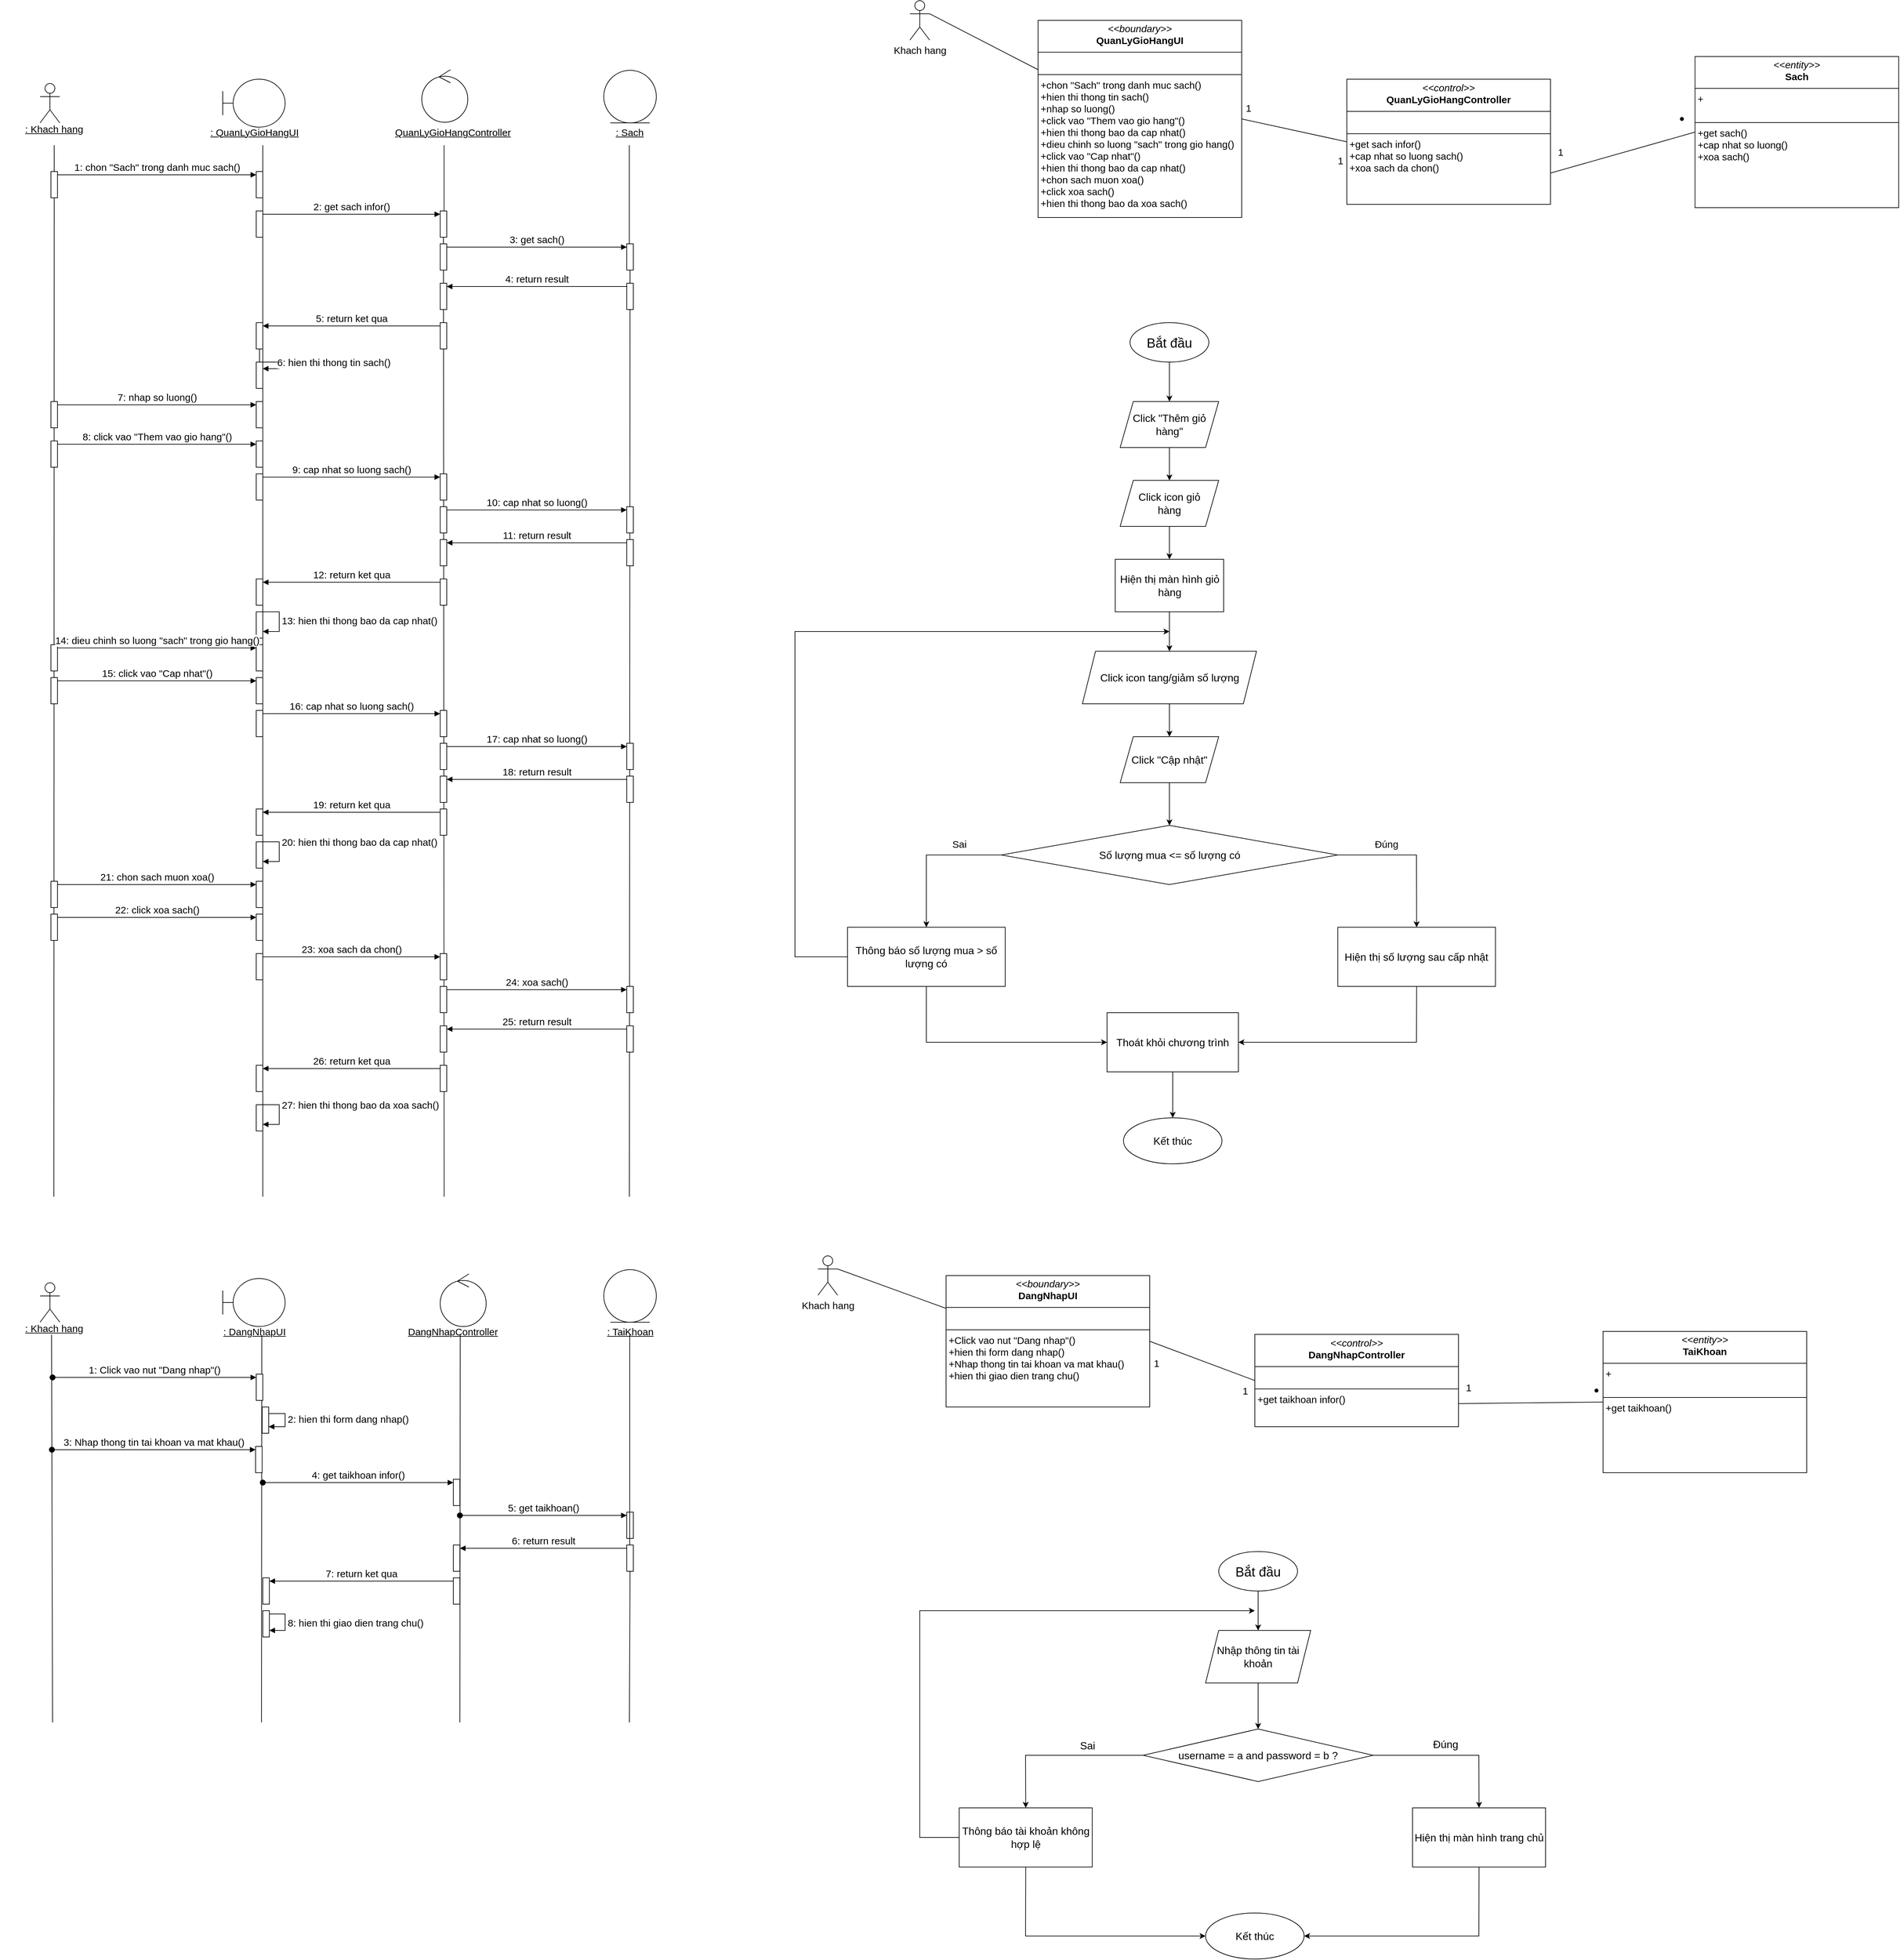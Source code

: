 <mxfile version="24.8.6">
  <diagram id="C5RBs43oDa-KdzZeNtuy" name="Page-1">
    <mxGraphModel dx="1588" dy="840" grid="1" gridSize="10" guides="1" tooltips="1" connect="1" arrows="1" fold="1" page="1" pageScale="1" pageWidth="3300" pageHeight="4681" math="0" shadow="0">
      <root>
        <mxCell id="WIyWlLk6GJQsqaUBKTNV-0" />
        <mxCell id="WIyWlLk6GJQsqaUBKTNV-1" parent="WIyWlLk6GJQsqaUBKTNV-0" />
        <mxCell id="0SFV5g9W0PuUYhmYQKcl-0" value="" style="shape=umlActor;verticalLabelPosition=bottom;verticalAlign=top;html=1;" parent="WIyWlLk6GJQsqaUBKTNV-1" vertex="1">
          <mxGeometry x="301" y="306" width="30" height="60" as="geometry" />
        </mxCell>
        <mxCell id="0SFV5g9W0PuUYhmYQKcl-1" value="" style="shape=umlBoundary;whiteSpace=wrap;html=1;" parent="WIyWlLk6GJQsqaUBKTNV-1" vertex="1">
          <mxGeometry x="579" y="299.5" width="95" height="73" as="geometry" />
        </mxCell>
        <mxCell id="0SFV5g9W0PuUYhmYQKcl-2" value="&lt;u&gt;&lt;font style=&quot;font-size: 15px;&quot;&gt;: QuanLyGioHangUI&lt;/font&gt;&lt;/u&gt;" style="text;html=1;align=center;verticalAlign=middle;resizable=0;points=[];autosize=1;strokeColor=none;fillColor=none;" parent="WIyWlLk6GJQsqaUBKTNV-1" vertex="1">
          <mxGeometry x="550" y="365" width="153" height="30" as="geometry" />
        </mxCell>
        <mxCell id="0SFV5g9W0PuUYhmYQKcl-3" value="&lt;span style=&quot;font-size: 15px; text-wrap-mode: nowrap;&quot;&gt;&lt;u&gt;: Khach hang&lt;/u&gt;&lt;/span&gt;" style="text;whiteSpace=wrap;html=1;align=center;" parent="WIyWlLk6GJQsqaUBKTNV-1" vertex="1">
          <mxGeometry x="240.995" y="360.004" width="163" height="40" as="geometry" />
        </mxCell>
        <mxCell id="0SFV5g9W0PuUYhmYQKcl-4" value="" style="ellipse;shape=umlControl;whiteSpace=wrap;html=1;" parent="WIyWlLk6GJQsqaUBKTNV-1" vertex="1">
          <mxGeometry x="882" y="285" width="70" height="80" as="geometry" />
        </mxCell>
        <mxCell id="0SFV5g9W0PuUYhmYQKcl-5" value="&lt;u style=&quot;forced-color-adjust: none; color: rgb(0, 0, 0); font-family: Helvetica; font-size: 12px; font-style: normal; font-variant-ligatures: normal; font-variant-caps: normal; font-weight: 400; letter-spacing: normal; orphans: 2; text-indent: 0px; text-transform: none; widows: 2; word-spacing: 0px; -webkit-text-stroke-width: 0px; white-space: nowrap; background-color: rgb(251, 251, 251);&quot;&gt;&lt;font style=&quot;forced-color-adjust: none; font-size: 15px;&quot;&gt;QuanLyGioHangController&lt;/font&gt;&lt;/u&gt;" style="text;whiteSpace=wrap;html=1;align=center;" parent="WIyWlLk6GJQsqaUBKTNV-1" vertex="1">
          <mxGeometry x="847.997" y="365.003" width="163" height="40" as="geometry" />
        </mxCell>
        <mxCell id="0SFV5g9W0PuUYhmYQKcl-6" value="" style="ellipse;shape=umlEntity;whiteSpace=wrap;html=1;" parent="WIyWlLk6GJQsqaUBKTNV-1" vertex="1">
          <mxGeometry x="1159" y="286" width="80" height="80" as="geometry" />
        </mxCell>
        <mxCell id="0SFV5g9W0PuUYhmYQKcl-7" value="&lt;u style=&quot;forced-color-adjust: none; color: rgb(0, 0, 0); font-family: Helvetica; font-size: 12px; font-style: normal; font-variant-ligatures: normal; font-variant-caps: normal; font-weight: 400; letter-spacing: normal; orphans: 2; text-indent: 0px; text-transform: none; widows: 2; word-spacing: 0px; -webkit-text-stroke-width: 0px; white-space: nowrap; background-color: rgb(251, 251, 251);&quot;&gt;&lt;font style=&quot;forced-color-adjust: none; font-size: 15px;&quot;&gt;: Sach&lt;/font&gt;&lt;/u&gt;" style="text;whiteSpace=wrap;html=1;align=center;" parent="WIyWlLk6GJQsqaUBKTNV-1" vertex="1">
          <mxGeometry x="1117.497" y="365.003" width="163" height="40" as="geometry" />
        </mxCell>
        <mxCell id="0SFV5g9W0PuUYhmYQKcl-8" value="" style="endArrow=none;html=1;rounded=0;exitX=0.5;exitY=1;exitDx=0;exitDy=0;" parent="WIyWlLk6GJQsqaUBKTNV-1" source="0SFV5g9W0PuUYhmYQKcl-12" edge="1">
          <mxGeometry width="50" height="50" relative="1" as="geometry">
            <mxPoint x="322.225" y="470.004" as="sourcePoint" />
            <mxPoint x="322" y="2000" as="targetPoint" />
          </mxGeometry>
        </mxCell>
        <mxCell id="0SFV5g9W0PuUYhmYQKcl-9" value="" style="endArrow=none;html=1;rounded=0;exitX=0.5;exitY=1;exitDx=0;exitDy=0;" parent="WIyWlLk6GJQsqaUBKTNV-1" edge="1">
          <mxGeometry width="50" height="50" relative="1" as="geometry">
            <mxPoint x="640" y="400" as="sourcePoint" />
            <mxPoint x="640" y="2000" as="targetPoint" />
          </mxGeometry>
        </mxCell>
        <mxCell id="0SFV5g9W0PuUYhmYQKcl-10" value="" style="endArrow=none;html=1;rounded=0;exitX=0.5;exitY=1;exitDx=0;exitDy=0;" parent="WIyWlLk6GJQsqaUBKTNV-1" source="0SFV5g9W0PuUYhmYQKcl-28" edge="1">
          <mxGeometry width="50" height="50" relative="1" as="geometry">
            <mxPoint x="915.89" y="400" as="sourcePoint" />
            <mxPoint x="916" y="2000" as="targetPoint" />
          </mxGeometry>
        </mxCell>
        <mxCell id="0SFV5g9W0PuUYhmYQKcl-11" value="" style="endArrow=none;html=1;rounded=0;exitX=0.5;exitY=1;exitDx=0;exitDy=0;" parent="WIyWlLk6GJQsqaUBKTNV-1" source="0SFV5g9W0PuUYhmYQKcl-32" edge="1">
          <mxGeometry width="50" height="50" relative="1" as="geometry">
            <mxPoint x="1197.89" y="400" as="sourcePoint" />
            <mxPoint x="1198" y="2000" as="targetPoint" />
          </mxGeometry>
        </mxCell>
        <mxCell id="0SFV5g9W0PuUYhmYQKcl-13" value="" style="endArrow=none;html=1;rounded=0;exitX=0.5;exitY=1;exitDx=0;exitDy=0;" parent="WIyWlLk6GJQsqaUBKTNV-1" source="0SFV5g9W0PuUYhmYQKcl-3" target="0SFV5g9W0PuUYhmYQKcl-12" edge="1">
          <mxGeometry width="50" height="50" relative="1" as="geometry">
            <mxPoint x="322" y="400" as="sourcePoint" />
            <mxPoint x="322" y="1312.051" as="targetPoint" />
          </mxGeometry>
        </mxCell>
        <mxCell id="0SFV5g9W0PuUYhmYQKcl-12" value="" style="html=1;points=[[0,0,0,0,5],[0,1,0,0,-5],[1,0,0,0,5],[1,1,0,0,-5]];perimeter=orthogonalPerimeter;outlineConnect=0;targetShapes=umlLifeline;portConstraint=eastwest;newEdgeStyle={&quot;curved&quot;:0,&quot;rounded&quot;:0};" parent="WIyWlLk6GJQsqaUBKTNV-1" vertex="1">
          <mxGeometry x="317.5" y="440" width="10" height="40" as="geometry" />
        </mxCell>
        <mxCell id="0SFV5g9W0PuUYhmYQKcl-16" value="" style="html=1;points=[[0,0,0,0,5],[0,1,0,0,-5],[1,0,0,0,5],[1,1,0,0,-5]];perimeter=orthogonalPerimeter;outlineConnect=0;targetShapes=umlLifeline;portConstraint=eastwest;newEdgeStyle={&quot;curved&quot;:0,&quot;rounded&quot;:0};" parent="WIyWlLk6GJQsqaUBKTNV-1" vertex="1">
          <mxGeometry x="630" y="440" width="10" height="40" as="geometry" />
        </mxCell>
        <mxCell id="0SFV5g9W0PuUYhmYQKcl-21" value="&lt;font style=&quot;font-size: 15px;&quot;&gt;1: chon &quot;Sach&quot; trong danh muc sach()&lt;/font&gt;" style="html=1;verticalAlign=bottom;endArrow=block;curved=0;rounded=0;exitX=1;exitY=0;exitDx=0;exitDy=5;exitPerimeter=0;entryX=0;entryY=0;entryDx=0;entryDy=5;entryPerimeter=0;" parent="WIyWlLk6GJQsqaUBKTNV-1" source="0SFV5g9W0PuUYhmYQKcl-12" target="0SFV5g9W0PuUYhmYQKcl-16" edge="1">
          <mxGeometry width="80" relative="1" as="geometry">
            <mxPoint x="720" y="480" as="sourcePoint" />
            <mxPoint x="800" y="480" as="targetPoint" />
          </mxGeometry>
        </mxCell>
        <mxCell id="0SFV5g9W0PuUYhmYQKcl-22" value="" style="html=1;points=[[0,0,0,0,5],[0,1,0,0,-5],[1,0,0,0,5],[1,1,0,0,-5]];perimeter=orthogonalPerimeter;outlineConnect=0;targetShapes=umlLifeline;portConstraint=eastwest;newEdgeStyle={&quot;curved&quot;:0,&quot;rounded&quot;:0};" parent="WIyWlLk6GJQsqaUBKTNV-1" vertex="1">
          <mxGeometry x="630" y="500" width="10" height="40" as="geometry" />
        </mxCell>
        <mxCell id="0SFV5g9W0PuUYhmYQKcl-29" value="" style="endArrow=none;html=1;rounded=0;exitX=0.5;exitY=1;exitDx=0;exitDy=0;" parent="WIyWlLk6GJQsqaUBKTNV-1" target="0SFV5g9W0PuUYhmYQKcl-28" edge="1">
          <mxGeometry width="50" height="50" relative="1" as="geometry">
            <mxPoint x="915.89" y="400" as="sourcePoint" />
            <mxPoint x="915.89" y="1312.051" as="targetPoint" />
          </mxGeometry>
        </mxCell>
        <mxCell id="0SFV5g9W0PuUYhmYQKcl-28" value="" style="html=1;points=[[0,0,0,0,5],[0,1,0,0,-5],[1,0,0,0,5],[1,1,0,0,-5]];perimeter=orthogonalPerimeter;outlineConnect=0;targetShapes=umlLifeline;portConstraint=eastwest;newEdgeStyle={&quot;curved&quot;:0,&quot;rounded&quot;:0};" parent="WIyWlLk6GJQsqaUBKTNV-1" vertex="1">
          <mxGeometry x="910" y="500" width="10" height="40" as="geometry" />
        </mxCell>
        <mxCell id="0SFV5g9W0PuUYhmYQKcl-30" value="&lt;span style=&quot;font-size: 15px;&quot;&gt;2: get sach infor()&lt;/span&gt;" style="html=1;verticalAlign=bottom;endArrow=block;curved=0;rounded=0;exitX=1;exitY=0;exitDx=0;exitDy=5;exitPerimeter=0;entryX=0;entryY=0;entryDx=0;entryDy=5;entryPerimeter=0;" parent="WIyWlLk6GJQsqaUBKTNV-1" source="0SFV5g9W0PuUYhmYQKcl-22" target="0SFV5g9W0PuUYhmYQKcl-28" edge="1">
          <mxGeometry width="80" relative="1" as="geometry">
            <mxPoint x="720" y="480" as="sourcePoint" />
            <mxPoint x="800" y="480" as="targetPoint" />
          </mxGeometry>
        </mxCell>
        <mxCell id="0SFV5g9W0PuUYhmYQKcl-31" value="" style="html=1;points=[[0,0,0,0,5],[0,1,0,0,-5],[1,0,0,0,5],[1,1,0,0,-5]];perimeter=orthogonalPerimeter;outlineConnect=0;targetShapes=umlLifeline;portConstraint=eastwest;newEdgeStyle={&quot;curved&quot;:0,&quot;rounded&quot;:0};" parent="WIyWlLk6GJQsqaUBKTNV-1" vertex="1">
          <mxGeometry x="910" y="550" width="10" height="40" as="geometry" />
        </mxCell>
        <mxCell id="0SFV5g9W0PuUYhmYQKcl-33" value="" style="endArrow=none;html=1;rounded=0;exitX=0.5;exitY=1;exitDx=0;exitDy=0;" parent="WIyWlLk6GJQsqaUBKTNV-1" target="0SFV5g9W0PuUYhmYQKcl-32" edge="1">
          <mxGeometry width="50" height="50" relative="1" as="geometry">
            <mxPoint x="1197.89" y="400" as="sourcePoint" />
            <mxPoint x="1197.89" y="1312.051" as="targetPoint" />
          </mxGeometry>
        </mxCell>
        <mxCell id="0SFV5g9W0PuUYhmYQKcl-32" value="" style="html=1;points=[[0,0,0,0,5],[0,1,0,0,-5],[1,0,0,0,5],[1,1,0,0,-5]];perimeter=orthogonalPerimeter;outlineConnect=0;targetShapes=umlLifeline;portConstraint=eastwest;newEdgeStyle={&quot;curved&quot;:0,&quot;rounded&quot;:0};" parent="WIyWlLk6GJQsqaUBKTNV-1" vertex="1">
          <mxGeometry x="1194" y="550" width="10" height="40" as="geometry" />
        </mxCell>
        <mxCell id="0SFV5g9W0PuUYhmYQKcl-34" value="&lt;font style=&quot;font-size: 15px;&quot;&gt;3: get sach()&lt;/font&gt;" style="html=1;verticalAlign=bottom;endArrow=block;curved=0;rounded=0;exitX=1;exitY=0;exitDx=0;exitDy=5;exitPerimeter=0;entryX=0;entryY=0;entryDx=0;entryDy=5;entryPerimeter=0;" parent="WIyWlLk6GJQsqaUBKTNV-1" source="0SFV5g9W0PuUYhmYQKcl-31" target="0SFV5g9W0PuUYhmYQKcl-32" edge="1">
          <mxGeometry width="80" relative="1" as="geometry">
            <mxPoint x="720" y="480" as="sourcePoint" />
            <mxPoint x="800" y="480" as="targetPoint" />
          </mxGeometry>
        </mxCell>
        <mxCell id="0SFV5g9W0PuUYhmYQKcl-35" value="" style="html=1;points=[[0,0,0,0,5],[0,1,0,0,-5],[1,0,0,0,5],[1,1,0,0,-5]];perimeter=orthogonalPerimeter;outlineConnect=0;targetShapes=umlLifeline;portConstraint=eastwest;newEdgeStyle={&quot;curved&quot;:0,&quot;rounded&quot;:0};" parent="WIyWlLk6GJQsqaUBKTNV-1" vertex="1">
          <mxGeometry x="910" y="610" width="10" height="40" as="geometry" />
        </mxCell>
        <mxCell id="0SFV5g9W0PuUYhmYQKcl-36" value="" style="html=1;points=[[0,0,0,0,5],[0,1,0,0,-5],[1,0,0,0,5],[1,1,0,0,-5]];perimeter=orthogonalPerimeter;outlineConnect=0;targetShapes=umlLifeline;portConstraint=eastwest;newEdgeStyle={&quot;curved&quot;:0,&quot;rounded&quot;:0};" parent="WIyWlLk6GJQsqaUBKTNV-1" vertex="1">
          <mxGeometry x="1194" y="610" width="10" height="40" as="geometry" />
        </mxCell>
        <mxCell id="0SFV5g9W0PuUYhmYQKcl-37" value="&lt;font style=&quot;font-size: 15px;&quot;&gt;4: return result&lt;/font&gt;" style="html=1;verticalAlign=bottom;endArrow=block;curved=0;rounded=0;entryX=1;entryY=0;entryDx=0;entryDy=5;entryPerimeter=0;exitX=0;exitY=0;exitDx=0;exitDy=5;exitPerimeter=0;" parent="WIyWlLk6GJQsqaUBKTNV-1" source="0SFV5g9W0PuUYhmYQKcl-36" target="0SFV5g9W0PuUYhmYQKcl-35" edge="1">
          <mxGeometry width="80" relative="1" as="geometry">
            <mxPoint x="720" y="680" as="sourcePoint" />
            <mxPoint x="800" y="680" as="targetPoint" />
          </mxGeometry>
        </mxCell>
        <mxCell id="0SFV5g9W0PuUYhmYQKcl-38" value="" style="html=1;points=[[0,0,0,0,5],[0,1,0,0,-5],[1,0,0,0,5],[1,1,0,0,-5]];perimeter=orthogonalPerimeter;outlineConnect=0;targetShapes=umlLifeline;portConstraint=eastwest;newEdgeStyle={&quot;curved&quot;:0,&quot;rounded&quot;:0};" parent="WIyWlLk6GJQsqaUBKTNV-1" vertex="1">
          <mxGeometry x="630" y="670" width="10" height="40" as="geometry" />
        </mxCell>
        <mxCell id="0SFV5g9W0PuUYhmYQKcl-39" value="" style="html=1;points=[[0,0,0,0,5],[0,1,0,0,-5],[1,0,0,0,5],[1,1,0,0,-5]];perimeter=orthogonalPerimeter;outlineConnect=0;targetShapes=umlLifeline;portConstraint=eastwest;newEdgeStyle={&quot;curved&quot;:0,&quot;rounded&quot;:0};" parent="WIyWlLk6GJQsqaUBKTNV-1" vertex="1">
          <mxGeometry x="910" y="670" width="10" height="40" as="geometry" />
        </mxCell>
        <mxCell id="0SFV5g9W0PuUYhmYQKcl-40" value="&lt;font style=&quot;font-size: 15px;&quot;&gt;5: return ket qua&lt;/font&gt;" style="html=1;verticalAlign=bottom;endArrow=block;curved=0;rounded=0;entryX=1;entryY=0;entryDx=0;entryDy=5;entryPerimeter=0;exitX=0;exitY=0;exitDx=0;exitDy=5;exitPerimeter=0;" parent="WIyWlLk6GJQsqaUBKTNV-1" source="0SFV5g9W0PuUYhmYQKcl-39" target="0SFV5g9W0PuUYhmYQKcl-38" edge="1">
          <mxGeometry width="80" relative="1" as="geometry">
            <mxPoint x="1204" y="625" as="sourcePoint" />
            <mxPoint x="930" y="625" as="targetPoint" />
          </mxGeometry>
        </mxCell>
        <mxCell id="0SFV5g9W0PuUYhmYQKcl-43" value="" style="html=1;points=[[0,0,0,0,5],[0,1,0,0,-5],[1,0,0,0,5],[1,1,0,0,-5]];perimeter=orthogonalPerimeter;outlineConnect=0;targetShapes=umlLifeline;portConstraint=eastwest;newEdgeStyle={&quot;curved&quot;:0,&quot;rounded&quot;:0};" parent="WIyWlLk6GJQsqaUBKTNV-1" vertex="1">
          <mxGeometry x="630" y="730" width="10" height="40" as="geometry" />
        </mxCell>
        <mxCell id="0SFV5g9W0PuUYhmYQKcl-44" value="&lt;font style=&quot;font-size: 15px;&quot;&gt;6: hien thi thong tin sach()&lt;/font&gt;" style="html=1;align=left;spacingLeft=2;endArrow=block;rounded=0;edgeStyle=orthogonalEdgeStyle;curved=0;rounded=0;" parent="WIyWlLk6GJQsqaUBKTNV-1" target="0SFV5g9W0PuUYhmYQKcl-43" edge="1">
          <mxGeometry relative="1" as="geometry">
            <mxPoint x="635" y="710" as="sourcePoint" />
            <Array as="points">
              <mxPoint x="635" y="730" />
              <mxPoint x="665" y="730" />
              <mxPoint x="665" y="740" />
            </Array>
          </mxGeometry>
        </mxCell>
        <mxCell id="0SFV5g9W0PuUYhmYQKcl-45" value="" style="html=1;points=[[0,0,0,0,5],[0,1,0,0,-5],[1,0,0,0,5],[1,1,0,0,-5]];perimeter=orthogonalPerimeter;outlineConnect=0;targetShapes=umlLifeline;portConstraint=eastwest;newEdgeStyle={&quot;curved&quot;:0,&quot;rounded&quot;:0};" parent="WIyWlLk6GJQsqaUBKTNV-1" vertex="1">
          <mxGeometry x="317.5" y="790" width="10" height="40" as="geometry" />
        </mxCell>
        <mxCell id="0SFV5g9W0PuUYhmYQKcl-46" value="" style="html=1;points=[[0,0,0,0,5],[0,1,0,0,-5],[1,0,0,0,5],[1,1,0,0,-5]];perimeter=orthogonalPerimeter;outlineConnect=0;targetShapes=umlLifeline;portConstraint=eastwest;newEdgeStyle={&quot;curved&quot;:0,&quot;rounded&quot;:0};" parent="WIyWlLk6GJQsqaUBKTNV-1" vertex="1">
          <mxGeometry x="630" y="790" width="10" height="40" as="geometry" />
        </mxCell>
        <mxCell id="0SFV5g9W0PuUYhmYQKcl-47" value="&lt;font style=&quot;font-size: 15px;&quot;&gt;7: nhap so luong()&lt;/font&gt;" style="html=1;verticalAlign=bottom;endArrow=block;curved=0;rounded=0;exitX=1;exitY=0;exitDx=0;exitDy=5;exitPerimeter=0;entryX=0;entryY=0;entryDx=0;entryDy=5;entryPerimeter=0;" parent="WIyWlLk6GJQsqaUBKTNV-1" source="0SFV5g9W0PuUYhmYQKcl-45" target="0SFV5g9W0PuUYhmYQKcl-46" edge="1">
          <mxGeometry width="80" relative="1" as="geometry">
            <mxPoint x="338" y="600" as="sourcePoint" />
            <mxPoint x="640" y="600" as="targetPoint" />
          </mxGeometry>
        </mxCell>
        <mxCell id="0SFV5g9W0PuUYhmYQKcl-51" value="" style="html=1;points=[[0,0,0,0,5],[0,1,0,0,-5],[1,0,0,0,5],[1,1,0,0,-5]];perimeter=orthogonalPerimeter;outlineConnect=0;targetShapes=umlLifeline;portConstraint=eastwest;newEdgeStyle={&quot;curved&quot;:0,&quot;rounded&quot;:0};" parent="WIyWlLk6GJQsqaUBKTNV-1" vertex="1">
          <mxGeometry x="317.5" y="850" width="10" height="40" as="geometry" />
        </mxCell>
        <mxCell id="0SFV5g9W0PuUYhmYQKcl-52" value="" style="html=1;points=[[0,0,0,0,5],[0,1,0,0,-5],[1,0,0,0,5],[1,1,0,0,-5]];perimeter=orthogonalPerimeter;outlineConnect=0;targetShapes=umlLifeline;portConstraint=eastwest;newEdgeStyle={&quot;curved&quot;:0,&quot;rounded&quot;:0};" parent="WIyWlLk6GJQsqaUBKTNV-1" vertex="1">
          <mxGeometry x="630" y="850" width="10" height="40" as="geometry" />
        </mxCell>
        <mxCell id="0SFV5g9W0PuUYhmYQKcl-55" value="&lt;font style=&quot;font-size: 15px;&quot;&gt;8: click vao &quot;Them vao gio hang&quot;()&lt;/font&gt;" style="html=1;verticalAlign=bottom;endArrow=block;curved=0;rounded=0;exitX=1;exitY=0;exitDx=0;exitDy=5;exitPerimeter=0;entryX=0;entryY=0;entryDx=0;entryDy=5;entryPerimeter=0;" parent="WIyWlLk6GJQsqaUBKTNV-1" source="0SFV5g9W0PuUYhmYQKcl-51" target="0SFV5g9W0PuUYhmYQKcl-52" edge="1">
          <mxGeometry width="80" relative="1" as="geometry">
            <mxPoint x="338" y="805" as="sourcePoint" />
            <mxPoint x="640" y="805" as="targetPoint" />
          </mxGeometry>
        </mxCell>
        <mxCell id="0SFV5g9W0PuUYhmYQKcl-56" value="" style="html=1;points=[[0,0,0,0,5],[0,1,0,0,-5],[1,0,0,0,5],[1,1,0,0,-5]];perimeter=orthogonalPerimeter;outlineConnect=0;targetShapes=umlLifeline;portConstraint=eastwest;newEdgeStyle={&quot;curved&quot;:0,&quot;rounded&quot;:0};" parent="WIyWlLk6GJQsqaUBKTNV-1" vertex="1">
          <mxGeometry x="630" y="900" width="10" height="40" as="geometry" />
        </mxCell>
        <mxCell id="0SFV5g9W0PuUYhmYQKcl-57" value="" style="html=1;points=[[0,0,0,0,5],[0,1,0,0,-5],[1,0,0,0,5],[1,1,0,0,-5]];perimeter=orthogonalPerimeter;outlineConnect=0;targetShapes=umlLifeline;portConstraint=eastwest;newEdgeStyle={&quot;curved&quot;:0,&quot;rounded&quot;:0};" parent="WIyWlLk6GJQsqaUBKTNV-1" vertex="1">
          <mxGeometry x="910" y="900" width="10" height="40" as="geometry" />
        </mxCell>
        <mxCell id="0SFV5g9W0PuUYhmYQKcl-58" value="&lt;span style=&quot;font-size: 15px;&quot;&gt;9: cap nhat so luong sach()&lt;/span&gt;" style="html=1;verticalAlign=bottom;endArrow=block;curved=0;rounded=0;exitX=1;exitY=0;exitDx=0;exitDy=5;exitPerimeter=0;entryX=0;entryY=0;entryDx=0;entryDy=5;entryPerimeter=0;" parent="WIyWlLk6GJQsqaUBKTNV-1" source="0SFV5g9W0PuUYhmYQKcl-56" target="0SFV5g9W0PuUYhmYQKcl-57" edge="1">
          <mxGeometry width="80" relative="1" as="geometry">
            <mxPoint x="650" y="515" as="sourcePoint" />
            <mxPoint x="920" y="515" as="targetPoint" />
          </mxGeometry>
        </mxCell>
        <mxCell id="0SFV5g9W0PuUYhmYQKcl-59" value="" style="html=1;points=[[0,0,0,0,5],[0,1,0,0,-5],[1,0,0,0,5],[1,1,0,0,-5]];perimeter=orthogonalPerimeter;outlineConnect=0;targetShapes=umlLifeline;portConstraint=eastwest;newEdgeStyle={&quot;curved&quot;:0,&quot;rounded&quot;:0};" parent="WIyWlLk6GJQsqaUBKTNV-1" vertex="1">
          <mxGeometry x="910" y="950" width="10" height="40" as="geometry" />
        </mxCell>
        <mxCell id="0SFV5g9W0PuUYhmYQKcl-60" value="" style="html=1;points=[[0,0,0,0,5],[0,1,0,0,-5],[1,0,0,0,5],[1,1,0,0,-5]];perimeter=orthogonalPerimeter;outlineConnect=0;targetShapes=umlLifeline;portConstraint=eastwest;newEdgeStyle={&quot;curved&quot;:0,&quot;rounded&quot;:0};" parent="WIyWlLk6GJQsqaUBKTNV-1" vertex="1">
          <mxGeometry x="1194" y="950" width="10" height="40" as="geometry" />
        </mxCell>
        <mxCell id="0SFV5g9W0PuUYhmYQKcl-61" value="&lt;font style=&quot;font-size: 15px;&quot;&gt;10: cap nhat so luong()&lt;/font&gt;" style="html=1;verticalAlign=bottom;endArrow=block;curved=0;rounded=0;exitX=1;exitY=0;exitDx=0;exitDy=5;exitPerimeter=0;entryX=0;entryY=0;entryDx=0;entryDy=5;entryPerimeter=0;" parent="WIyWlLk6GJQsqaUBKTNV-1" source="0SFV5g9W0PuUYhmYQKcl-59" target="0SFV5g9W0PuUYhmYQKcl-60" edge="1">
          <mxGeometry width="80" relative="1" as="geometry">
            <mxPoint x="720" y="880" as="sourcePoint" />
            <mxPoint x="800" y="880" as="targetPoint" />
          </mxGeometry>
        </mxCell>
        <mxCell id="0SFV5g9W0PuUYhmYQKcl-62" value="" style="html=1;points=[[0,0,0,0,5],[0,1,0,0,-5],[1,0,0,0,5],[1,1,0,0,-5]];perimeter=orthogonalPerimeter;outlineConnect=0;targetShapes=umlLifeline;portConstraint=eastwest;newEdgeStyle={&quot;curved&quot;:0,&quot;rounded&quot;:0};" parent="WIyWlLk6GJQsqaUBKTNV-1" vertex="1">
          <mxGeometry x="910" y="1000" width="10" height="40" as="geometry" />
        </mxCell>
        <mxCell id="0SFV5g9W0PuUYhmYQKcl-63" value="" style="html=1;points=[[0,0,0,0,5],[0,1,0,0,-5],[1,0,0,0,5],[1,1,0,0,-5]];perimeter=orthogonalPerimeter;outlineConnect=0;targetShapes=umlLifeline;portConstraint=eastwest;newEdgeStyle={&quot;curved&quot;:0,&quot;rounded&quot;:0};" parent="WIyWlLk6GJQsqaUBKTNV-1" vertex="1">
          <mxGeometry x="1194" y="1000" width="10" height="40" as="geometry" />
        </mxCell>
        <mxCell id="0SFV5g9W0PuUYhmYQKcl-64" value="&lt;font style=&quot;font-size: 15px;&quot;&gt;11: return result&lt;/font&gt;" style="html=1;verticalAlign=bottom;endArrow=block;curved=0;rounded=0;entryX=1;entryY=0;entryDx=0;entryDy=5;entryPerimeter=0;exitX=0;exitY=0;exitDx=0;exitDy=5;exitPerimeter=0;" parent="WIyWlLk6GJQsqaUBKTNV-1" source="0SFV5g9W0PuUYhmYQKcl-63" target="0SFV5g9W0PuUYhmYQKcl-62" edge="1">
          <mxGeometry width="80" relative="1" as="geometry">
            <mxPoint x="720" y="1070" as="sourcePoint" />
            <mxPoint x="800" y="1070" as="targetPoint" />
          </mxGeometry>
        </mxCell>
        <mxCell id="0SFV5g9W0PuUYhmYQKcl-65" value="" style="html=1;points=[[0,0,0,0,5],[0,1,0,0,-5],[1,0,0,0,5],[1,1,0,0,-5]];perimeter=orthogonalPerimeter;outlineConnect=0;targetShapes=umlLifeline;portConstraint=eastwest;newEdgeStyle={&quot;curved&quot;:0,&quot;rounded&quot;:0};" parent="WIyWlLk6GJQsqaUBKTNV-1" vertex="1">
          <mxGeometry x="630" y="1060" width="10" height="40" as="geometry" />
        </mxCell>
        <mxCell id="0SFV5g9W0PuUYhmYQKcl-66" value="" style="html=1;points=[[0,0,0,0,5],[0,1,0,0,-5],[1,0,0,0,5],[1,1,0,0,-5]];perimeter=orthogonalPerimeter;outlineConnect=0;targetShapes=umlLifeline;portConstraint=eastwest;newEdgeStyle={&quot;curved&quot;:0,&quot;rounded&quot;:0};" parent="WIyWlLk6GJQsqaUBKTNV-1" vertex="1">
          <mxGeometry x="910" y="1060" width="10" height="40" as="geometry" />
        </mxCell>
        <mxCell id="0SFV5g9W0PuUYhmYQKcl-67" value="&lt;font style=&quot;font-size: 15px;&quot;&gt;12: return ket qua&lt;/font&gt;" style="html=1;verticalAlign=bottom;endArrow=block;curved=0;rounded=0;entryX=1;entryY=0;entryDx=0;entryDy=5;entryPerimeter=0;exitX=0;exitY=0;exitDx=0;exitDy=5;exitPerimeter=0;" parent="WIyWlLk6GJQsqaUBKTNV-1" source="0SFV5g9W0PuUYhmYQKcl-66" target="0SFV5g9W0PuUYhmYQKcl-65" edge="1">
          <mxGeometry width="80" relative="1" as="geometry">
            <mxPoint x="1204" y="1015" as="sourcePoint" />
            <mxPoint x="930" y="1015" as="targetPoint" />
          </mxGeometry>
        </mxCell>
        <mxCell id="0SFV5g9W0PuUYhmYQKcl-68" value="" style="html=1;points=[[0,0,0,0,5],[0,1,0,0,-5],[1,0,0,0,5],[1,1,0,0,-5]];perimeter=orthogonalPerimeter;outlineConnect=0;targetShapes=umlLifeline;portConstraint=eastwest;newEdgeStyle={&quot;curved&quot;:0,&quot;rounded&quot;:0};" parent="WIyWlLk6GJQsqaUBKTNV-1" vertex="1">
          <mxGeometry x="630" y="1110" width="10" height="40" as="geometry" />
        </mxCell>
        <mxCell id="0SFV5g9W0PuUYhmYQKcl-69" value="&lt;span style=&quot;font-size: 15px;&quot;&gt;13: hien thi thong bao da cap nhat()&lt;/span&gt;" style="html=1;align=left;spacingLeft=2;endArrow=block;rounded=0;edgeStyle=orthogonalEdgeStyle;curved=0;rounded=0;" parent="WIyWlLk6GJQsqaUBKTNV-1" edge="1">
          <mxGeometry relative="1" as="geometry">
            <mxPoint x="635" y="1110" as="sourcePoint" />
            <Array as="points">
              <mxPoint x="665" y="1110" />
              <mxPoint x="665" y="1140" />
            </Array>
            <mxPoint x="640.0" y="1140" as="targetPoint" />
            <mxPoint as="offset" />
          </mxGeometry>
        </mxCell>
        <mxCell id="0SFV5g9W0PuUYhmYQKcl-70" value="" style="html=1;points=[[0,0,0,0,5],[0,1,0,0,-5],[1,0,0,0,5],[1,1,0,0,-5]];perimeter=orthogonalPerimeter;outlineConnect=0;targetShapes=umlLifeline;portConstraint=eastwest;newEdgeStyle={&quot;curved&quot;:0,&quot;rounded&quot;:0};" parent="WIyWlLk6GJQsqaUBKTNV-1" vertex="1">
          <mxGeometry x="317.5" y="1160" width="10" height="40" as="geometry" />
        </mxCell>
        <mxCell id="0SFV5g9W0PuUYhmYQKcl-71" value="" style="html=1;points=[[0,0,0,0,5],[0,1,0,0,-5],[1,0,0,0,5],[1,1,0,0,-5]];perimeter=orthogonalPerimeter;outlineConnect=0;targetShapes=umlLifeline;portConstraint=eastwest;newEdgeStyle={&quot;curved&quot;:0,&quot;rounded&quot;:0};" parent="WIyWlLk6GJQsqaUBKTNV-1" vertex="1">
          <mxGeometry x="630" y="1160" width="10" height="40" as="geometry" />
        </mxCell>
        <mxCell id="0SFV5g9W0PuUYhmYQKcl-72" value="&lt;font style=&quot;font-size: 15px;&quot;&gt;14: dieu chinh so luong &quot;sach&quot; trong gio hang()&lt;/font&gt;" style="html=1;verticalAlign=bottom;endArrow=block;curved=0;rounded=0;exitX=1;exitY=0;exitDx=0;exitDy=5;exitPerimeter=0;entryX=0;entryY=0;entryDx=0;entryDy=5;entryPerimeter=0;" parent="WIyWlLk6GJQsqaUBKTNV-1" source="0SFV5g9W0PuUYhmYQKcl-70" target="0SFV5g9W0PuUYhmYQKcl-71" edge="1">
          <mxGeometry width="80" relative="1" as="geometry">
            <mxPoint x="338" y="1115" as="sourcePoint" />
            <mxPoint x="640" y="1115" as="targetPoint" />
          </mxGeometry>
        </mxCell>
        <mxCell id="0SFV5g9W0PuUYhmYQKcl-76" value="" style="html=1;points=[[0,0,0,0,5],[0,1,0,0,-5],[1,0,0,0,5],[1,1,0,0,-5]];perimeter=orthogonalPerimeter;outlineConnect=0;targetShapes=umlLifeline;portConstraint=eastwest;newEdgeStyle={&quot;curved&quot;:0,&quot;rounded&quot;:0};" parent="WIyWlLk6GJQsqaUBKTNV-1" vertex="1">
          <mxGeometry x="317.5" y="1210" width="10" height="40" as="geometry" />
        </mxCell>
        <mxCell id="0SFV5g9W0PuUYhmYQKcl-77" value="" style="html=1;points=[[0,0,0,0,5],[0,1,0,0,-5],[1,0,0,0,5],[1,1,0,0,-5]];perimeter=orthogonalPerimeter;outlineConnect=0;targetShapes=umlLifeline;portConstraint=eastwest;newEdgeStyle={&quot;curved&quot;:0,&quot;rounded&quot;:0};" parent="WIyWlLk6GJQsqaUBKTNV-1" vertex="1">
          <mxGeometry x="630" y="1210" width="10" height="40" as="geometry" />
        </mxCell>
        <mxCell id="0SFV5g9W0PuUYhmYQKcl-78" value="&lt;font style=&quot;font-size: 15px;&quot;&gt;15: click vao &quot;Cap nhat&quot;()&lt;/font&gt;" style="html=1;verticalAlign=bottom;endArrow=block;curved=0;rounded=0;exitX=1;exitY=0;exitDx=0;exitDy=5;exitPerimeter=0;entryX=0;entryY=0;entryDx=0;entryDy=5;entryPerimeter=0;" parent="WIyWlLk6GJQsqaUBKTNV-1" source="0SFV5g9W0PuUYhmYQKcl-76" target="0SFV5g9W0PuUYhmYQKcl-77" edge="1">
          <mxGeometry width="80" relative="1" as="geometry">
            <mxPoint x="338" y="1165" as="sourcePoint" />
            <mxPoint x="640" y="1165" as="targetPoint" />
          </mxGeometry>
        </mxCell>
        <mxCell id="0SFV5g9W0PuUYhmYQKcl-79" value="" style="html=1;points=[[0,0,0,0,5],[0,1,0,0,-5],[1,0,0,0,5],[1,1,0,0,-5]];perimeter=orthogonalPerimeter;outlineConnect=0;targetShapes=umlLifeline;portConstraint=eastwest;newEdgeStyle={&quot;curved&quot;:0,&quot;rounded&quot;:0};" parent="WIyWlLk6GJQsqaUBKTNV-1" vertex="1">
          <mxGeometry x="630" y="1260" width="10" height="40" as="geometry" />
        </mxCell>
        <mxCell id="0SFV5g9W0PuUYhmYQKcl-80" value="" style="html=1;points=[[0,0,0,0,5],[0,1,0,0,-5],[1,0,0,0,5],[1,1,0,0,-5]];perimeter=orthogonalPerimeter;outlineConnect=0;targetShapes=umlLifeline;portConstraint=eastwest;newEdgeStyle={&quot;curved&quot;:0,&quot;rounded&quot;:0};" parent="WIyWlLk6GJQsqaUBKTNV-1" vertex="1">
          <mxGeometry x="910" y="1260" width="10" height="40" as="geometry" />
        </mxCell>
        <mxCell id="0SFV5g9W0PuUYhmYQKcl-81" value="&lt;span style=&quot;font-size: 15px;&quot;&gt;16: cap nhat so luong sach()&lt;/span&gt;" style="html=1;verticalAlign=bottom;endArrow=block;curved=0;rounded=0;exitX=1;exitY=0;exitDx=0;exitDy=5;exitPerimeter=0;entryX=0;entryY=0;entryDx=0;entryDy=5;entryPerimeter=0;" parent="WIyWlLk6GJQsqaUBKTNV-1" source="0SFV5g9W0PuUYhmYQKcl-79" target="0SFV5g9W0PuUYhmYQKcl-80" edge="1">
          <mxGeometry width="80" relative="1" as="geometry">
            <mxPoint x="650" y="875" as="sourcePoint" />
            <mxPoint x="920" y="875" as="targetPoint" />
          </mxGeometry>
        </mxCell>
        <mxCell id="0SFV5g9W0PuUYhmYQKcl-82" value="" style="html=1;points=[[0,0,0,0,5],[0,1,0,0,-5],[1,0,0,0,5],[1,1,0,0,-5]];perimeter=orthogonalPerimeter;outlineConnect=0;targetShapes=umlLifeline;portConstraint=eastwest;newEdgeStyle={&quot;curved&quot;:0,&quot;rounded&quot;:0};" parent="WIyWlLk6GJQsqaUBKTNV-1" vertex="1">
          <mxGeometry x="910" y="1310" width="10" height="40" as="geometry" />
        </mxCell>
        <mxCell id="0SFV5g9W0PuUYhmYQKcl-83" value="" style="html=1;points=[[0,0,0,0,5],[0,1,0,0,-5],[1,0,0,0,5],[1,1,0,0,-5]];perimeter=orthogonalPerimeter;outlineConnect=0;targetShapes=umlLifeline;portConstraint=eastwest;newEdgeStyle={&quot;curved&quot;:0,&quot;rounded&quot;:0};" parent="WIyWlLk6GJQsqaUBKTNV-1" vertex="1">
          <mxGeometry x="1194" y="1310" width="10" height="40" as="geometry" />
        </mxCell>
        <mxCell id="0SFV5g9W0PuUYhmYQKcl-84" value="&lt;font style=&quot;font-size: 15px;&quot;&gt;17: cap nhat so luong()&lt;/font&gt;" style="html=1;verticalAlign=bottom;endArrow=block;curved=0;rounded=0;exitX=1;exitY=0;exitDx=0;exitDy=5;exitPerimeter=0;entryX=0;entryY=0;entryDx=0;entryDy=5;entryPerimeter=0;" parent="WIyWlLk6GJQsqaUBKTNV-1" source="0SFV5g9W0PuUYhmYQKcl-82" target="0SFV5g9W0PuUYhmYQKcl-83" edge="1">
          <mxGeometry width="80" relative="1" as="geometry">
            <mxPoint x="720" y="1240" as="sourcePoint" />
            <mxPoint x="800" y="1240" as="targetPoint" />
          </mxGeometry>
        </mxCell>
        <mxCell id="0SFV5g9W0PuUYhmYQKcl-89" value="" style="html=1;points=[[0,0,0,0,5],[0,1,0,0,-5],[1,0,0,0,5],[1,1,0,0,-5]];perimeter=orthogonalPerimeter;outlineConnect=0;targetShapes=umlLifeline;portConstraint=eastwest;newEdgeStyle={&quot;curved&quot;:0,&quot;rounded&quot;:0};" parent="WIyWlLk6GJQsqaUBKTNV-1" vertex="1">
          <mxGeometry x="910" y="1360" width="10" height="40" as="geometry" />
        </mxCell>
        <mxCell id="0SFV5g9W0PuUYhmYQKcl-90" value="" style="html=1;points=[[0,0,0,0,5],[0,1,0,0,-5],[1,0,0,0,5],[1,1,0,0,-5]];perimeter=orthogonalPerimeter;outlineConnect=0;targetShapes=umlLifeline;portConstraint=eastwest;newEdgeStyle={&quot;curved&quot;:0,&quot;rounded&quot;:0};" parent="WIyWlLk6GJQsqaUBKTNV-1" vertex="1">
          <mxGeometry x="1194" y="1360" width="10" height="40" as="geometry" />
        </mxCell>
        <mxCell id="0SFV5g9W0PuUYhmYQKcl-91" value="&lt;font style=&quot;font-size: 15px;&quot;&gt;18: return result&lt;/font&gt;" style="html=1;verticalAlign=bottom;endArrow=block;curved=0;rounded=0;entryX=1;entryY=0;entryDx=0;entryDy=5;entryPerimeter=0;exitX=0;exitY=0;exitDx=0;exitDy=5;exitPerimeter=0;" parent="WIyWlLk6GJQsqaUBKTNV-1" source="0SFV5g9W0PuUYhmYQKcl-90" target="0SFV5g9W0PuUYhmYQKcl-89" edge="1">
          <mxGeometry width="80" relative="1" as="geometry">
            <mxPoint x="720" y="1430" as="sourcePoint" />
            <mxPoint x="800" y="1430" as="targetPoint" />
          </mxGeometry>
        </mxCell>
        <mxCell id="0SFV5g9W0PuUYhmYQKcl-96" value="" style="html=1;points=[[0,0,0,0,5],[0,1,0,0,-5],[1,0,0,0,5],[1,1,0,0,-5]];perimeter=orthogonalPerimeter;outlineConnect=0;targetShapes=umlLifeline;portConstraint=eastwest;newEdgeStyle={&quot;curved&quot;:0,&quot;rounded&quot;:0};" parent="WIyWlLk6GJQsqaUBKTNV-1" vertex="1">
          <mxGeometry x="630" y="1410" width="10" height="40" as="geometry" />
        </mxCell>
        <mxCell id="0SFV5g9W0PuUYhmYQKcl-97" value="" style="html=1;points=[[0,0,0,0,5],[0,1,0,0,-5],[1,0,0,0,5],[1,1,0,0,-5]];perimeter=orthogonalPerimeter;outlineConnect=0;targetShapes=umlLifeline;portConstraint=eastwest;newEdgeStyle={&quot;curved&quot;:0,&quot;rounded&quot;:0};" parent="WIyWlLk6GJQsqaUBKTNV-1" vertex="1">
          <mxGeometry x="910" y="1410" width="10" height="40" as="geometry" />
        </mxCell>
        <mxCell id="0SFV5g9W0PuUYhmYQKcl-98" value="&lt;font style=&quot;font-size: 15px;&quot;&gt;19: return ket qua&lt;/font&gt;" style="html=1;verticalAlign=bottom;endArrow=block;curved=0;rounded=0;entryX=1;entryY=0;entryDx=0;entryDy=5;entryPerimeter=0;exitX=0;exitY=0;exitDx=0;exitDy=5;exitPerimeter=0;" parent="WIyWlLk6GJQsqaUBKTNV-1" source="0SFV5g9W0PuUYhmYQKcl-97" target="0SFV5g9W0PuUYhmYQKcl-96" edge="1">
          <mxGeometry width="80" relative="1" as="geometry">
            <mxPoint x="1204" y="1365" as="sourcePoint" />
            <mxPoint x="930" y="1365" as="targetPoint" />
          </mxGeometry>
        </mxCell>
        <mxCell id="0SFV5g9W0PuUYhmYQKcl-104" value="" style="html=1;points=[[0,0,0,0,5],[0,1,0,0,-5],[1,0,0,0,5],[1,1,0,0,-5]];perimeter=orthogonalPerimeter;outlineConnect=0;targetShapes=umlLifeline;portConstraint=eastwest;newEdgeStyle={&quot;curved&quot;:0,&quot;rounded&quot;:0};" parent="WIyWlLk6GJQsqaUBKTNV-1" vertex="1">
          <mxGeometry x="630" y="1460" width="10" height="40" as="geometry" />
        </mxCell>
        <mxCell id="0SFV5g9W0PuUYhmYQKcl-105" value="&lt;span style=&quot;font-size: 15px;&quot;&gt;20: hien thi thong bao da cap nhat()&lt;/span&gt;" style="html=1;align=left;spacingLeft=2;endArrow=block;rounded=0;edgeStyle=orthogonalEdgeStyle;curved=0;rounded=0;" parent="WIyWlLk6GJQsqaUBKTNV-1" edge="1">
          <mxGeometry x="-0.294" relative="1" as="geometry">
            <mxPoint x="635" y="1460" as="sourcePoint" />
            <Array as="points">
              <mxPoint x="665" y="1460" />
              <mxPoint x="665" y="1490" />
            </Array>
            <mxPoint x="640.0" y="1490" as="targetPoint" />
            <mxPoint as="offset" />
          </mxGeometry>
        </mxCell>
        <mxCell id="0SFV5g9W0PuUYhmYQKcl-106" value="" style="html=1;points=[[0,0,0,0,5],[0,1,0,0,-5],[1,0,0,0,5],[1,1,0,0,-5]];perimeter=orthogonalPerimeter;outlineConnect=0;targetShapes=umlLifeline;portConstraint=eastwest;newEdgeStyle={&quot;curved&quot;:0,&quot;rounded&quot;:0};" parent="WIyWlLk6GJQsqaUBKTNV-1" vertex="1">
          <mxGeometry x="317.5" y="1520" width="10" height="40" as="geometry" />
        </mxCell>
        <mxCell id="0SFV5g9W0PuUYhmYQKcl-107" value="" style="html=1;points=[[0,0,0,0,5],[0,1,0,0,-5],[1,0,0,0,5],[1,1,0,0,-5]];perimeter=orthogonalPerimeter;outlineConnect=0;targetShapes=umlLifeline;portConstraint=eastwest;newEdgeStyle={&quot;curved&quot;:0,&quot;rounded&quot;:0};" parent="WIyWlLk6GJQsqaUBKTNV-1" vertex="1">
          <mxGeometry x="630" y="1520" width="10" height="40" as="geometry" />
        </mxCell>
        <mxCell id="0SFV5g9W0PuUYhmYQKcl-108" value="&lt;font style=&quot;font-size: 15px;&quot;&gt;21: chon sach muon xoa()&lt;/font&gt;" style="html=1;verticalAlign=bottom;endArrow=block;curved=0;rounded=0;exitX=1;exitY=0;exitDx=0;exitDy=5;exitPerimeter=0;entryX=0;entryY=0;entryDx=0;entryDy=5;entryPerimeter=0;" parent="WIyWlLk6GJQsqaUBKTNV-1" source="0SFV5g9W0PuUYhmYQKcl-106" target="0SFV5g9W0PuUYhmYQKcl-107" edge="1">
          <mxGeometry width="80" relative="1" as="geometry">
            <mxPoint x="338" y="1475" as="sourcePoint" />
            <mxPoint x="640" y="1475" as="targetPoint" />
          </mxGeometry>
        </mxCell>
        <mxCell id="0SFV5g9W0PuUYhmYQKcl-109" value="" style="html=1;points=[[0,0,0,0,5],[0,1,0,0,-5],[1,0,0,0,5],[1,1,0,0,-5]];perimeter=orthogonalPerimeter;outlineConnect=0;targetShapes=umlLifeline;portConstraint=eastwest;newEdgeStyle={&quot;curved&quot;:0,&quot;rounded&quot;:0};" parent="WIyWlLk6GJQsqaUBKTNV-1" vertex="1">
          <mxGeometry x="317.5" y="1570" width="10" height="40" as="geometry" />
        </mxCell>
        <mxCell id="0SFV5g9W0PuUYhmYQKcl-110" value="" style="html=1;points=[[0,0,0,0,5],[0,1,0,0,-5],[1,0,0,0,5],[1,1,0,0,-5]];perimeter=orthogonalPerimeter;outlineConnect=0;targetShapes=umlLifeline;portConstraint=eastwest;newEdgeStyle={&quot;curved&quot;:0,&quot;rounded&quot;:0};" parent="WIyWlLk6GJQsqaUBKTNV-1" vertex="1">
          <mxGeometry x="630" y="1570" width="10" height="40" as="geometry" />
        </mxCell>
        <mxCell id="0SFV5g9W0PuUYhmYQKcl-111" value="&lt;font style=&quot;font-size: 15px;&quot;&gt;22: click xoa sach()&lt;/font&gt;" style="html=1;verticalAlign=bottom;endArrow=block;curved=0;rounded=0;exitX=1;exitY=0;exitDx=0;exitDy=5;exitPerimeter=0;entryX=0;entryY=0;entryDx=0;entryDy=5;entryPerimeter=0;" parent="WIyWlLk6GJQsqaUBKTNV-1" source="0SFV5g9W0PuUYhmYQKcl-109" target="0SFV5g9W0PuUYhmYQKcl-110" edge="1">
          <mxGeometry width="80" relative="1" as="geometry">
            <mxPoint x="338" y="1525" as="sourcePoint" />
            <mxPoint x="640" y="1525" as="targetPoint" />
          </mxGeometry>
        </mxCell>
        <mxCell id="0SFV5g9W0PuUYhmYQKcl-112" value="" style="html=1;points=[[0,0,0,0,5],[0,1,0,0,-5],[1,0,0,0,5],[1,1,0,0,-5]];perimeter=orthogonalPerimeter;outlineConnect=0;targetShapes=umlLifeline;portConstraint=eastwest;newEdgeStyle={&quot;curved&quot;:0,&quot;rounded&quot;:0};" parent="WIyWlLk6GJQsqaUBKTNV-1" vertex="1">
          <mxGeometry x="630" y="1630" width="10" height="40" as="geometry" />
        </mxCell>
        <mxCell id="0SFV5g9W0PuUYhmYQKcl-113" value="" style="html=1;points=[[0,0,0,0,5],[0,1,0,0,-5],[1,0,0,0,5],[1,1,0,0,-5]];perimeter=orthogonalPerimeter;outlineConnect=0;targetShapes=umlLifeline;portConstraint=eastwest;newEdgeStyle={&quot;curved&quot;:0,&quot;rounded&quot;:0};" parent="WIyWlLk6GJQsqaUBKTNV-1" vertex="1">
          <mxGeometry x="910" y="1630" width="10" height="40" as="geometry" />
        </mxCell>
        <mxCell id="0SFV5g9W0PuUYhmYQKcl-114" value="&lt;span style=&quot;font-size: 15px;&quot;&gt;23: xoa sach da chon()&lt;/span&gt;" style="html=1;verticalAlign=bottom;endArrow=block;curved=0;rounded=0;exitX=1;exitY=0;exitDx=0;exitDy=5;exitPerimeter=0;entryX=0;entryY=0;entryDx=0;entryDy=5;entryPerimeter=0;" parent="WIyWlLk6GJQsqaUBKTNV-1" source="0SFV5g9W0PuUYhmYQKcl-112" target="0SFV5g9W0PuUYhmYQKcl-113" edge="1">
          <mxGeometry width="80" relative="1" as="geometry">
            <mxPoint x="650" y="1245" as="sourcePoint" />
            <mxPoint x="920" y="1245" as="targetPoint" />
          </mxGeometry>
        </mxCell>
        <mxCell id="0SFV5g9W0PuUYhmYQKcl-115" value="" style="html=1;points=[[0,0,0,0,5],[0,1,0,0,-5],[1,0,0,0,5],[1,1,0,0,-5]];perimeter=orthogonalPerimeter;outlineConnect=0;targetShapes=umlLifeline;portConstraint=eastwest;newEdgeStyle={&quot;curved&quot;:0,&quot;rounded&quot;:0};" parent="WIyWlLk6GJQsqaUBKTNV-1" vertex="1">
          <mxGeometry x="910" y="1680" width="10" height="40" as="geometry" />
        </mxCell>
        <mxCell id="0SFV5g9W0PuUYhmYQKcl-116" value="" style="html=1;points=[[0,0,0,0,5],[0,1,0,0,-5],[1,0,0,0,5],[1,1,0,0,-5]];perimeter=orthogonalPerimeter;outlineConnect=0;targetShapes=umlLifeline;portConstraint=eastwest;newEdgeStyle={&quot;curved&quot;:0,&quot;rounded&quot;:0};" parent="WIyWlLk6GJQsqaUBKTNV-1" vertex="1">
          <mxGeometry x="1194" y="1680" width="10" height="40" as="geometry" />
        </mxCell>
        <mxCell id="0SFV5g9W0PuUYhmYQKcl-117" value="&lt;font style=&quot;font-size: 15px;&quot;&gt;24: xoa sach()&lt;/font&gt;" style="html=1;verticalAlign=bottom;endArrow=block;curved=0;rounded=0;exitX=1;exitY=0;exitDx=0;exitDy=5;exitPerimeter=0;entryX=0;entryY=0;entryDx=0;entryDy=5;entryPerimeter=0;" parent="WIyWlLk6GJQsqaUBKTNV-1" source="0SFV5g9W0PuUYhmYQKcl-115" target="0SFV5g9W0PuUYhmYQKcl-116" edge="1">
          <mxGeometry width="80" relative="1" as="geometry">
            <mxPoint x="720" y="1610" as="sourcePoint" />
            <mxPoint x="800" y="1610" as="targetPoint" />
          </mxGeometry>
        </mxCell>
        <mxCell id="0SFV5g9W0PuUYhmYQKcl-118" value="" style="html=1;points=[[0,0,0,0,5],[0,1,0,0,-5],[1,0,0,0,5],[1,1,0,0,-5]];perimeter=orthogonalPerimeter;outlineConnect=0;targetShapes=umlLifeline;portConstraint=eastwest;newEdgeStyle={&quot;curved&quot;:0,&quot;rounded&quot;:0};" parent="WIyWlLk6GJQsqaUBKTNV-1" vertex="1">
          <mxGeometry x="910" y="1740" width="10" height="40" as="geometry" />
        </mxCell>
        <mxCell id="0SFV5g9W0PuUYhmYQKcl-119" value="" style="html=1;points=[[0,0,0,0,5],[0,1,0,0,-5],[1,0,0,0,5],[1,1,0,0,-5]];perimeter=orthogonalPerimeter;outlineConnect=0;targetShapes=umlLifeline;portConstraint=eastwest;newEdgeStyle={&quot;curved&quot;:0,&quot;rounded&quot;:0};" parent="WIyWlLk6GJQsqaUBKTNV-1" vertex="1">
          <mxGeometry x="1194" y="1740" width="10" height="40" as="geometry" />
        </mxCell>
        <mxCell id="0SFV5g9W0PuUYhmYQKcl-120" value="&lt;font style=&quot;font-size: 15px;&quot;&gt;25: return result&lt;/font&gt;" style="html=1;verticalAlign=bottom;endArrow=block;curved=0;rounded=0;entryX=1;entryY=0;entryDx=0;entryDy=5;entryPerimeter=0;exitX=0;exitY=0;exitDx=0;exitDy=5;exitPerimeter=0;" parent="WIyWlLk6GJQsqaUBKTNV-1" source="0SFV5g9W0PuUYhmYQKcl-119" target="0SFV5g9W0PuUYhmYQKcl-118" edge="1">
          <mxGeometry width="80" relative="1" as="geometry">
            <mxPoint x="720" y="1810" as="sourcePoint" />
            <mxPoint x="800" y="1810" as="targetPoint" />
          </mxGeometry>
        </mxCell>
        <mxCell id="0SFV5g9W0PuUYhmYQKcl-121" value="" style="html=1;points=[[0,0,0,0,5],[0,1,0,0,-5],[1,0,0,0,5],[1,1,0,0,-5]];perimeter=orthogonalPerimeter;outlineConnect=0;targetShapes=umlLifeline;portConstraint=eastwest;newEdgeStyle={&quot;curved&quot;:0,&quot;rounded&quot;:0};" parent="WIyWlLk6GJQsqaUBKTNV-1" vertex="1">
          <mxGeometry x="630" y="1800" width="10" height="40" as="geometry" />
        </mxCell>
        <mxCell id="0SFV5g9W0PuUYhmYQKcl-122" value="" style="html=1;points=[[0,0,0,0,5],[0,1,0,0,-5],[1,0,0,0,5],[1,1,0,0,-5]];perimeter=orthogonalPerimeter;outlineConnect=0;targetShapes=umlLifeline;portConstraint=eastwest;newEdgeStyle={&quot;curved&quot;:0,&quot;rounded&quot;:0};" parent="WIyWlLk6GJQsqaUBKTNV-1" vertex="1">
          <mxGeometry x="910" y="1800" width="10" height="40" as="geometry" />
        </mxCell>
        <mxCell id="0SFV5g9W0PuUYhmYQKcl-123" value="&lt;font style=&quot;font-size: 15px;&quot;&gt;26: return ket qua&lt;/font&gt;" style="html=1;verticalAlign=bottom;endArrow=block;curved=0;rounded=0;entryX=1;entryY=0;entryDx=0;entryDy=5;entryPerimeter=0;exitX=0;exitY=0;exitDx=0;exitDy=5;exitPerimeter=0;" parent="WIyWlLk6GJQsqaUBKTNV-1" source="0SFV5g9W0PuUYhmYQKcl-122" target="0SFV5g9W0PuUYhmYQKcl-121" edge="1">
          <mxGeometry width="80" relative="1" as="geometry">
            <mxPoint x="1204" y="1755" as="sourcePoint" />
            <mxPoint x="930" y="1755" as="targetPoint" />
          </mxGeometry>
        </mxCell>
        <mxCell id="0SFV5g9W0PuUYhmYQKcl-124" value="" style="html=1;points=[[0,0,0,0,5],[0,1,0,0,-5],[1,0,0,0,5],[1,1,0,0,-5]];perimeter=orthogonalPerimeter;outlineConnect=0;targetShapes=umlLifeline;portConstraint=eastwest;newEdgeStyle={&quot;curved&quot;:0,&quot;rounded&quot;:0};" parent="WIyWlLk6GJQsqaUBKTNV-1" vertex="1">
          <mxGeometry x="630" y="1860" width="10" height="40" as="geometry" />
        </mxCell>
        <mxCell id="0SFV5g9W0PuUYhmYQKcl-125" value="&lt;span style=&quot;font-size: 15px;&quot;&gt;27: hien thi thong bao da xoa sach()&lt;/span&gt;" style="html=1;align=left;spacingLeft=2;endArrow=block;rounded=0;edgeStyle=orthogonalEdgeStyle;curved=0;rounded=0;" parent="WIyWlLk6GJQsqaUBKTNV-1" edge="1">
          <mxGeometry x="-0.294" relative="1" as="geometry">
            <mxPoint x="635" y="1860" as="sourcePoint" />
            <Array as="points">
              <mxPoint x="665" y="1860" />
              <mxPoint x="665" y="1890" />
            </Array>
            <mxPoint x="640.0" y="1890" as="targetPoint" />
            <mxPoint as="offset" />
          </mxGeometry>
        </mxCell>
        <mxCell id="0SFV5g9W0PuUYhmYQKcl-126" value="" style="shape=umlActor;verticalLabelPosition=bottom;verticalAlign=top;html=1;" parent="WIyWlLk6GJQsqaUBKTNV-1" vertex="1">
          <mxGeometry x="1625" y="180" width="30" height="60" as="geometry" />
        </mxCell>
        <mxCell id="0SFV5g9W0PuUYhmYQKcl-127" value="&lt;font style=&quot;font-size: 15px;&quot;&gt;Khach hang&lt;/font&gt;" style="text;html=1;align=center;verticalAlign=middle;resizable=0;points=[];autosize=1;strokeColor=none;fillColor=none;" parent="WIyWlLk6GJQsqaUBKTNV-1" vertex="1">
          <mxGeometry x="1590" y="240" width="100" height="30" as="geometry" />
        </mxCell>
        <mxCell id="0SFV5g9W0PuUYhmYQKcl-128" value="&lt;p style=&quot;margin: 4px 0px 0px; text-align: center; font-size: 15px;&quot;&gt;&lt;font style=&quot;font-size: 15px;&quot;&gt;&lt;i style=&quot;&quot;&gt;&amp;lt;&amp;lt;boundary&amp;gt;&amp;gt;&lt;/i&gt;&lt;br&gt;&lt;b style=&quot;&quot;&gt;QuanLyGioHangUI&lt;/b&gt;&lt;/font&gt;&lt;/p&gt;&lt;hr size=&quot;1&quot; style=&quot;border-style: solid; font-size: 15px;&quot;&gt;&lt;p style=&quot;margin: 0px 0px 0px 4px; font-size: 15px;&quot;&gt;&lt;font style=&quot;font-size: 15px;&quot;&gt;&lt;br&gt;&lt;/font&gt;&lt;/p&gt;&lt;hr size=&quot;1&quot; style=&quot;border-style: solid; font-size: 15px;&quot;&gt;&lt;p style=&quot;margin: 0px 0px 0px 4px; font-size: 15px;&quot;&gt;&lt;font style=&quot;font-size: 15px;&quot;&gt;+&lt;span style=&quot;text-align: center; text-wrap-mode: nowrap; background-color: rgb(255, 255, 255);&quot;&gt;chon &quot;Sach&quot; trong danh muc sach()&lt;/span&gt;&lt;/font&gt;&lt;/p&gt;&lt;p style=&quot;margin: 0px 0px 0px 4px; font-size: 15px;&quot;&gt;&lt;font style=&quot;font-size: 15px;&quot;&gt;&lt;span style=&quot;text-align: center; text-wrap-mode: nowrap; background-color: rgb(255, 255, 255);&quot;&gt;+&lt;/span&gt;&lt;/font&gt;&lt;span style=&quot;background-color: rgb(255, 255, 255); text-wrap-mode: nowrap;&quot;&gt;hien thi thong tin sach()&lt;/span&gt;&lt;/p&gt;&lt;p style=&quot;margin: 0px 0px 0px 4px;&quot;&gt;&lt;font style=&quot;font-size: 15px;&quot;&gt;+&lt;/font&gt;&lt;span style=&quot;font-size: 15px; background-color: rgb(255, 255, 255); text-align: center; text-wrap-mode: nowrap;&quot;&gt;nhap so luong()&lt;/span&gt;&lt;/p&gt;&lt;p style=&quot;margin: 0px 0px 0px 4px; font-size: 15px;&quot;&gt;&lt;font style=&quot;font-size: 15px;&quot;&gt;+&lt;/font&gt;&lt;span style=&quot;background-color: rgb(255, 255, 255); text-align: center; text-wrap-mode: nowrap;&quot;&gt;click vao &quot;Them vao gio hang&quot;()&lt;/span&gt;&lt;/p&gt;&lt;p style=&quot;margin: 0px 0px 0px 4px; font-size: 15px;&quot;&gt;&lt;span style=&quot;background-color: rgb(255, 255, 255); text-align: center; text-wrap-mode: nowrap;&quot;&gt;+&lt;/span&gt;&lt;span style=&quot;background-color: rgb(255, 255, 255); text-wrap-mode: nowrap;&quot;&gt;hien thi thong bao da cap nhat()&lt;/span&gt;&lt;/p&gt;&lt;p style=&quot;margin: 0px 0px 0px 4px; font-size: 15px;&quot;&gt;&lt;font style=&quot;font-size: 15px;&quot;&gt;+&lt;/font&gt;&lt;span style=&quot;background-color: rgb(255, 255, 255); text-align: center; text-wrap-mode: nowrap;&quot;&gt;dieu chinh so luong &quot;sach&quot; trong gio hang()&lt;/span&gt;&lt;/p&gt;&lt;p style=&quot;margin: 0px 0px 0px 4px; font-size: 15px;&quot;&gt;&lt;font style=&quot;font-size: 15px;&quot;&gt;+&lt;/font&gt;&lt;span style=&quot;background-color: rgb(255, 255, 255); text-align: center; text-wrap-mode: nowrap;&quot;&gt;click vao &quot;Cap nhat&quot;()&lt;/span&gt;&lt;/p&gt;&lt;p style=&quot;margin: 0px 0px 0px 4px; font-size: 15px;&quot;&gt;&lt;font style=&quot;font-size: 15px;&quot;&gt;+&lt;/font&gt;&lt;span style=&quot;background-color: rgb(255, 255, 255); text-wrap-mode: nowrap;&quot;&gt;hien thi thong bao da cap nhat()&lt;/span&gt;&lt;/p&gt;&lt;p style=&quot;margin: 0px 0px 0px 4px; font-size: 15px;&quot;&gt;&lt;font style=&quot;font-size: 15px;&quot;&gt;+&lt;/font&gt;&lt;span style=&quot;background-color: rgb(255, 255, 255); text-align: center; text-wrap-mode: nowrap;&quot;&gt;chon sach muon xoa()&lt;/span&gt;&lt;/p&gt;&lt;p style=&quot;margin: 0px 0px 0px 4px; font-size: 15px;&quot;&gt;&lt;font style=&quot;font-size: 15px;&quot;&gt;+&lt;/font&gt;&lt;span style=&quot;background-color: rgb(255, 255, 255); text-align: center; text-wrap-mode: nowrap;&quot;&gt;click xoa sach()&lt;/span&gt;&lt;/p&gt;&lt;p style=&quot;margin: 0px 0px 0px 4px; font-size: 15px;&quot;&gt;&lt;font style=&quot;font-size: 15px;&quot;&gt;+&lt;/font&gt;&lt;span style=&quot;background-color: rgb(255, 255, 255); text-wrap-mode: nowrap;&quot;&gt;hien thi thong bao da xoa sach()&lt;/span&gt;&lt;/p&gt;" style="verticalAlign=top;align=left;overflow=fill;html=1;whiteSpace=wrap;" parent="WIyWlLk6GJQsqaUBKTNV-1" vertex="1">
          <mxGeometry x="1820" y="210" width="310" height="300" as="geometry" />
        </mxCell>
        <mxCell id="0SFV5g9W0PuUYhmYQKcl-129" value="&lt;p style=&quot;margin: 4px 0px 0px; text-align: center; font-size: 15px;&quot;&gt;&lt;font style=&quot;font-size: 15px;&quot;&gt;&lt;i style=&quot;&quot;&gt;&amp;lt;&amp;lt;control&amp;gt;&amp;gt;&lt;/i&gt;&lt;br&gt;&lt;b style=&quot;&quot;&gt;QuanLyGioHangController&lt;/b&gt;&lt;/font&gt;&lt;/p&gt;&lt;hr size=&quot;1&quot; style=&quot;border-style: solid; font-size: 15px;&quot;&gt;&lt;p style=&quot;margin: 0px 0px 0px 4px; font-size: 15px;&quot;&gt;&lt;font style=&quot;font-size: 15px;&quot;&gt;&lt;br&gt;&lt;/font&gt;&lt;/p&gt;&lt;hr size=&quot;1&quot; style=&quot;border-style: solid; font-size: 15px;&quot;&gt;&lt;p style=&quot;margin: 0px 0px 0px 4px; font-size: 15px;&quot;&gt;&lt;font style=&quot;font-size: 15px;&quot;&gt;+&lt;/font&gt;&lt;span style=&quot;background-color: rgb(255, 255, 255); text-align: center; text-wrap-mode: nowrap;&quot;&gt;get sach infor()&lt;/span&gt;&lt;/p&gt;&lt;p style=&quot;margin: 0px 0px 0px 4px; font-size: 15px;&quot;&gt;&lt;span style=&quot;background-color: rgb(255, 255, 255); text-align: center; text-wrap-mode: nowrap;&quot;&gt;+&lt;/span&gt;&lt;span style=&quot;background-color: rgb(255, 255, 255); text-align: center; text-wrap-mode: nowrap;&quot;&gt;cap nhat so luong sach()&lt;br&gt;+&lt;/span&gt;&lt;span style=&quot;background-color: rgb(255, 255, 255); text-align: center; text-wrap-mode: nowrap;&quot;&gt;xoa sach da chon()&lt;/span&gt;&lt;/p&gt;" style="verticalAlign=top;align=left;overflow=fill;html=1;whiteSpace=wrap;" parent="WIyWlLk6GJQsqaUBKTNV-1" vertex="1">
          <mxGeometry x="2290" y="299.5" width="310" height="190.5" as="geometry" />
        </mxCell>
        <mxCell id="Ko6tcOgzmN58isMUCeKS-0" value="&lt;p style=&quot;margin: 4px 0px 0px; text-align: center; font-size: 15px;&quot;&gt;&lt;font style=&quot;font-size: 15px;&quot;&gt;&lt;i style=&quot;&quot;&gt;&amp;lt;&amp;lt;entity&amp;gt;&amp;gt;&lt;/i&gt;&lt;br&gt;&lt;b style=&quot;&quot;&gt;Sach&lt;/b&gt;&lt;/font&gt;&lt;/p&gt;&lt;hr size=&quot;1&quot; style=&quot;border-style: solid; font-size: 15px;&quot;&gt;&lt;p style=&quot;margin: 0px 0px 0px 4px; font-size: 15px;&quot;&gt;&lt;font style=&quot;font-size: 15px;&quot;&gt;+&lt;/font&gt;&lt;/p&gt;&lt;p style=&quot;margin: 0px 0px 0px 4px; font-size: 15px;&quot;&gt;&lt;font style=&quot;font-size: 15px;&quot;&gt;&lt;br&gt;&lt;/font&gt;&lt;/p&gt;&lt;hr size=&quot;1&quot; style=&quot;border-style: solid; font-size: 15px;&quot;&gt;&lt;p style=&quot;margin: 0px 0px 0px 4px; font-size: 15px;&quot;&gt;&lt;font style=&quot;font-size: 15px;&quot;&gt;+get sach()&lt;/font&gt;&lt;/p&gt;&lt;p style=&quot;margin: 0px 0px 0px 4px; font-size: 15px;&quot;&gt;+cap nhat so luong()&lt;/p&gt;&lt;p style=&quot;margin: 0px 0px 0px 4px; font-size: 15px;&quot;&gt;+xoa sach()&lt;/p&gt;" style="verticalAlign=top;align=left;overflow=fill;html=1;whiteSpace=wrap;" parent="WIyWlLk6GJQsqaUBKTNV-1" vertex="1">
          <mxGeometry x="2820" y="265" width="310" height="230" as="geometry" />
        </mxCell>
        <mxCell id="Ko6tcOgzmN58isMUCeKS-1" value="" style="endArrow=none;html=1;rounded=0;exitX=1;exitY=0.333;exitDx=0;exitDy=0;exitPerimeter=0;entryX=0;entryY=0.25;entryDx=0;entryDy=0;" parent="WIyWlLk6GJQsqaUBKTNV-1" source="0SFV5g9W0PuUYhmYQKcl-126" target="0SFV5g9W0PuUYhmYQKcl-128" edge="1">
          <mxGeometry width="50" height="50" relative="1" as="geometry">
            <mxPoint x="2370" y="500" as="sourcePoint" />
            <mxPoint x="2420" y="450" as="targetPoint" />
          </mxGeometry>
        </mxCell>
        <mxCell id="Ko6tcOgzmN58isMUCeKS-2" value="" style="endArrow=none;html=1;rounded=0;exitX=1;exitY=0.5;exitDx=0;exitDy=0;entryX=0;entryY=0.5;entryDx=0;entryDy=0;" parent="WIyWlLk6GJQsqaUBKTNV-1" source="0SFV5g9W0PuUYhmYQKcl-128" target="0SFV5g9W0PuUYhmYQKcl-129" edge="1">
          <mxGeometry width="50" height="50" relative="1" as="geometry">
            <mxPoint x="2370" y="500" as="sourcePoint" />
            <mxPoint x="2420" y="450" as="targetPoint" />
          </mxGeometry>
        </mxCell>
        <mxCell id="Ko6tcOgzmN58isMUCeKS-3" value="" style="endArrow=none;html=1;rounded=0;exitX=1;exitY=0.75;exitDx=0;exitDy=0;entryX=0;entryY=0.5;entryDx=0;entryDy=0;" parent="WIyWlLk6GJQsqaUBKTNV-1" source="0SFV5g9W0PuUYhmYQKcl-129" target="Ko6tcOgzmN58isMUCeKS-0" edge="1">
          <mxGeometry width="50" height="50" relative="1" as="geometry">
            <mxPoint x="2370" y="500" as="sourcePoint" />
            <mxPoint x="2420" y="450" as="targetPoint" />
          </mxGeometry>
        </mxCell>
        <mxCell id="Ko6tcOgzmN58isMUCeKS-4" value="&lt;font style=&quot;font-size: 15px;&quot;&gt;1&lt;/font&gt;" style="text;html=1;align=center;verticalAlign=middle;resizable=0;points=[];autosize=1;strokeColor=none;fillColor=none;" parent="WIyWlLk6GJQsqaUBKTNV-1" vertex="1">
          <mxGeometry x="2125" y="328" width="30" height="30" as="geometry" />
        </mxCell>
        <mxCell id="Ko6tcOgzmN58isMUCeKS-5" value="&lt;font style=&quot;font-size: 15px;&quot;&gt;1&lt;/font&gt;" style="text;html=1;align=center;verticalAlign=middle;resizable=0;points=[];autosize=1;strokeColor=none;fillColor=none;" parent="WIyWlLk6GJQsqaUBKTNV-1" vertex="1">
          <mxGeometry x="2265" y="408" width="30" height="30" as="geometry" />
        </mxCell>
        <mxCell id="Ko6tcOgzmN58isMUCeKS-6" value="&lt;font style=&quot;font-size: 15px;&quot;&gt;1&lt;/font&gt;" style="text;html=1;align=center;verticalAlign=middle;resizable=0;points=[];autosize=1;strokeColor=none;fillColor=none;" parent="WIyWlLk6GJQsqaUBKTNV-1" vertex="1">
          <mxGeometry x="2600" y="395" width="30" height="30" as="geometry" />
        </mxCell>
        <mxCell id="Ko6tcOgzmN58isMUCeKS-9" value="" style="shape=waypoint;sketch=0;size=6;pointerEvents=1;points=[];fillColor=none;resizable=0;rotatable=0;perimeter=centerPerimeter;snapToPoint=1;fontSize=15;" parent="WIyWlLk6GJQsqaUBKTNV-1" vertex="1">
          <mxGeometry x="2790" y="350" width="20" height="20" as="geometry" />
        </mxCell>
        <mxCell id="Ko6tcOgzmN58isMUCeKS-10" value="&lt;font style=&quot;font-size: 20px;&quot;&gt;Bắt đầu&lt;/font&gt;" style="ellipse;whiteSpace=wrap;html=1;" parent="WIyWlLk6GJQsqaUBKTNV-1" vertex="1">
          <mxGeometry x="1960" y="670" width="120" height="60" as="geometry" />
        </mxCell>
        <mxCell id="Ko6tcOgzmN58isMUCeKS-11" value="&lt;font style=&quot;font-size: 16px;&quot;&gt;Click &quot;Thêm giỏ hàng&quot;&lt;/font&gt;" style="shape=parallelogram;perimeter=parallelogramPerimeter;whiteSpace=wrap;html=1;fixedSize=1;" parent="WIyWlLk6GJQsqaUBKTNV-1" vertex="1">
          <mxGeometry x="1945" y="790" width="150" height="70" as="geometry" />
        </mxCell>
        <mxCell id="Ko6tcOgzmN58isMUCeKS-12" value="&lt;font style=&quot;font-size: 16px;&quot;&gt;Click icon giỏ&lt;/font&gt;&lt;div&gt;&lt;font style=&quot;font-size: 16px;&quot;&gt;hàng&lt;/font&gt;&lt;/div&gt;" style="shape=parallelogram;perimeter=parallelogramPerimeter;whiteSpace=wrap;html=1;fixedSize=1;" parent="WIyWlLk6GJQsqaUBKTNV-1" vertex="1">
          <mxGeometry x="1945" y="910" width="150" height="70" as="geometry" />
        </mxCell>
        <mxCell id="Ko6tcOgzmN58isMUCeKS-13" value="&lt;font style=&quot;font-size: 16px;&quot;&gt;Hiện thị màn hình giỏ hàng&lt;/font&gt;" style="rounded=0;whiteSpace=wrap;html=1;" parent="WIyWlLk6GJQsqaUBKTNV-1" vertex="1">
          <mxGeometry x="1937.5" y="1030" width="165" height="80" as="geometry" />
        </mxCell>
        <mxCell id="Ko6tcOgzmN58isMUCeKS-14" value="Click icon tang/giảm số lượng" style="shape=parallelogram;perimeter=parallelogramPerimeter;whiteSpace=wrap;html=1;fixedSize=1;fontSize=16;" parent="WIyWlLk6GJQsqaUBKTNV-1" vertex="1">
          <mxGeometry x="1887.5" y="1170" width="265" height="80" as="geometry" />
        </mxCell>
        <mxCell id="Ko6tcOgzmN58isMUCeKS-15" value="&lt;span style=&quot;font-size: 16px;&quot;&gt;Click &quot;Cập nhật&quot;&lt;/span&gt;" style="shape=parallelogram;perimeter=parallelogramPerimeter;whiteSpace=wrap;html=1;fixedSize=1;" parent="WIyWlLk6GJQsqaUBKTNV-1" vertex="1">
          <mxGeometry x="1945" y="1300" width="150" height="70" as="geometry" />
        </mxCell>
        <mxCell id="Ko6tcOgzmN58isMUCeKS-16" value="Số lượng mua &amp;lt;= số lượng có" style="rhombus;whiteSpace=wrap;html=1;fontSize=16;" parent="WIyWlLk6GJQsqaUBKTNV-1" vertex="1">
          <mxGeometry x="1763.75" y="1435" width="512.5" height="90" as="geometry" />
        </mxCell>
        <mxCell id="Ko6tcOgzmN58isMUCeKS-17" value="Thông báo số lượng mua &amp;gt; số lượng có" style="rounded=0;whiteSpace=wrap;html=1;fontSize=16;" parent="WIyWlLk6GJQsqaUBKTNV-1" vertex="1">
          <mxGeometry x="1530" y="1590" width="240" height="90" as="geometry" />
        </mxCell>
        <mxCell id="Ko6tcOgzmN58isMUCeKS-19" value="Hiện thị số lượng sau cấp nhật" style="rounded=0;whiteSpace=wrap;html=1;fontSize=16;" parent="WIyWlLk6GJQsqaUBKTNV-1" vertex="1">
          <mxGeometry x="2276.25" y="1590" width="240" height="90" as="geometry" />
        </mxCell>
        <mxCell id="Ko6tcOgzmN58isMUCeKS-20" value="Thoát khỏi chương trình" style="rounded=0;whiteSpace=wrap;html=1;fontSize=16;" parent="WIyWlLk6GJQsqaUBKTNV-1" vertex="1">
          <mxGeometry x="1925" y="1720" width="200" height="90" as="geometry" />
        </mxCell>
        <mxCell id="Ko6tcOgzmN58isMUCeKS-21" value="Kết thúc" style="ellipse;whiteSpace=wrap;html=1;fontSize=16;" parent="WIyWlLk6GJQsqaUBKTNV-1" vertex="1">
          <mxGeometry x="1950" y="1880" width="150" height="70" as="geometry" />
        </mxCell>
        <mxCell id="Ko6tcOgzmN58isMUCeKS-22" value="" style="endArrow=classic;html=1;rounded=0;exitX=0.5;exitY=1;exitDx=0;exitDy=0;entryX=0.5;entryY=0;entryDx=0;entryDy=0;" parent="WIyWlLk6GJQsqaUBKTNV-1" source="Ko6tcOgzmN58isMUCeKS-10" target="Ko6tcOgzmN58isMUCeKS-11" edge="1">
          <mxGeometry width="50" height="50" relative="1" as="geometry">
            <mxPoint x="1790" y="1060" as="sourcePoint" />
            <mxPoint x="1840" y="1010" as="targetPoint" />
          </mxGeometry>
        </mxCell>
        <mxCell id="Ko6tcOgzmN58isMUCeKS-23" value="" style="endArrow=classic;html=1;rounded=0;exitX=0.5;exitY=1;exitDx=0;exitDy=0;entryX=0.5;entryY=0;entryDx=0;entryDy=0;" parent="WIyWlLk6GJQsqaUBKTNV-1" source="Ko6tcOgzmN58isMUCeKS-11" target="Ko6tcOgzmN58isMUCeKS-12" edge="1">
          <mxGeometry width="50" height="50" relative="1" as="geometry">
            <mxPoint x="1790" y="1060" as="sourcePoint" />
            <mxPoint x="1840" y="1010" as="targetPoint" />
          </mxGeometry>
        </mxCell>
        <mxCell id="Ko6tcOgzmN58isMUCeKS-24" value="" style="endArrow=classic;html=1;rounded=0;exitX=0.5;exitY=1;exitDx=0;exitDy=0;entryX=0.5;entryY=0;entryDx=0;entryDy=0;" parent="WIyWlLk6GJQsqaUBKTNV-1" source="Ko6tcOgzmN58isMUCeKS-12" target="Ko6tcOgzmN58isMUCeKS-13" edge="1">
          <mxGeometry width="50" height="50" relative="1" as="geometry">
            <mxPoint x="1790" y="1060" as="sourcePoint" />
            <mxPoint x="1840" y="1010" as="targetPoint" />
          </mxGeometry>
        </mxCell>
        <mxCell id="Ko6tcOgzmN58isMUCeKS-25" value="" style="endArrow=classic;html=1;rounded=0;exitX=0.5;exitY=1;exitDx=0;exitDy=0;entryX=0.5;entryY=0;entryDx=0;entryDy=0;" parent="WIyWlLk6GJQsqaUBKTNV-1" source="Ko6tcOgzmN58isMUCeKS-13" target="Ko6tcOgzmN58isMUCeKS-14" edge="1">
          <mxGeometry width="50" height="50" relative="1" as="geometry">
            <mxPoint x="1790" y="1060" as="sourcePoint" />
            <mxPoint x="1840" y="1010" as="targetPoint" />
          </mxGeometry>
        </mxCell>
        <mxCell id="Ko6tcOgzmN58isMUCeKS-26" value="" style="endArrow=classic;html=1;rounded=0;exitX=0.5;exitY=1;exitDx=0;exitDy=0;entryX=0.5;entryY=0;entryDx=0;entryDy=0;" parent="WIyWlLk6GJQsqaUBKTNV-1" source="Ko6tcOgzmN58isMUCeKS-14" target="Ko6tcOgzmN58isMUCeKS-15" edge="1">
          <mxGeometry width="50" height="50" relative="1" as="geometry">
            <mxPoint x="1790" y="1400" as="sourcePoint" />
            <mxPoint x="1840" y="1350" as="targetPoint" />
          </mxGeometry>
        </mxCell>
        <mxCell id="Ko6tcOgzmN58isMUCeKS-27" value="" style="endArrow=classic;html=1;rounded=0;exitX=0.5;exitY=1;exitDx=0;exitDy=0;entryX=0.5;entryY=0;entryDx=0;entryDy=0;" parent="WIyWlLk6GJQsqaUBKTNV-1" source="Ko6tcOgzmN58isMUCeKS-15" target="Ko6tcOgzmN58isMUCeKS-16" edge="1">
          <mxGeometry width="50" height="50" relative="1" as="geometry">
            <mxPoint x="1790" y="1400" as="sourcePoint" />
            <mxPoint x="1840" y="1350" as="targetPoint" />
          </mxGeometry>
        </mxCell>
        <mxCell id="Ko6tcOgzmN58isMUCeKS-28" value="" style="endArrow=classic;html=1;rounded=0;exitX=0;exitY=0.5;exitDx=0;exitDy=0;entryX=0.5;entryY=0;entryDx=0;entryDy=0;" parent="WIyWlLk6GJQsqaUBKTNV-1" source="Ko6tcOgzmN58isMUCeKS-16" target="Ko6tcOgzmN58isMUCeKS-17" edge="1">
          <mxGeometry width="50" height="50" relative="1" as="geometry">
            <mxPoint x="1790" y="1400" as="sourcePoint" />
            <mxPoint x="1840" y="1350" as="targetPoint" />
            <Array as="points">
              <mxPoint x="1650" y="1480" />
            </Array>
          </mxGeometry>
        </mxCell>
        <mxCell id="Ko6tcOgzmN58isMUCeKS-29" value="" style="endArrow=classic;html=1;rounded=0;exitX=1;exitY=0.5;exitDx=0;exitDy=0;entryX=0.5;entryY=0;entryDx=0;entryDy=0;" parent="WIyWlLk6GJQsqaUBKTNV-1" source="Ko6tcOgzmN58isMUCeKS-16" target="Ko6tcOgzmN58isMUCeKS-19" edge="1">
          <mxGeometry width="50" height="50" relative="1" as="geometry">
            <mxPoint x="1790" y="1400" as="sourcePoint" />
            <mxPoint x="1840" y="1350" as="targetPoint" />
            <Array as="points">
              <mxPoint x="2396" y="1480" />
            </Array>
          </mxGeometry>
        </mxCell>
        <mxCell id="Ko6tcOgzmN58isMUCeKS-30" value="" style="endArrow=classic;html=1;rounded=0;exitX=0;exitY=0.5;exitDx=0;exitDy=0;" parent="WIyWlLk6GJQsqaUBKTNV-1" source="Ko6tcOgzmN58isMUCeKS-17" edge="1">
          <mxGeometry width="50" height="50" relative="1" as="geometry">
            <mxPoint x="1790" y="1400" as="sourcePoint" />
            <mxPoint x="2020" y="1140" as="targetPoint" />
            <Array as="points">
              <mxPoint x="1450" y="1635" />
              <mxPoint x="1450" y="1140" />
            </Array>
          </mxGeometry>
        </mxCell>
        <mxCell id="Ko6tcOgzmN58isMUCeKS-31" value="&lt;span style=&quot;font-size: 15px;&quot;&gt;Sai&lt;/span&gt;" style="text;html=1;align=center;verticalAlign=middle;resizable=0;points=[];autosize=1;strokeColor=none;fillColor=none;" parent="WIyWlLk6GJQsqaUBKTNV-1" vertex="1">
          <mxGeometry x="1675" y="1448" width="50" height="30" as="geometry" />
        </mxCell>
        <mxCell id="Ko6tcOgzmN58isMUCeKS-32" value="&lt;span style=&quot;font-size: 15px;&quot;&gt;Đúng&lt;/span&gt;" style="text;html=1;align=center;verticalAlign=middle;resizable=0;points=[];autosize=1;strokeColor=none;fillColor=none;" parent="WIyWlLk6GJQsqaUBKTNV-1" vertex="1">
          <mxGeometry x="2320" y="1448" width="60" height="30" as="geometry" />
        </mxCell>
        <mxCell id="Ko6tcOgzmN58isMUCeKS-33" value="" style="endArrow=classic;html=1;rounded=0;exitX=0.5;exitY=1;exitDx=0;exitDy=0;entryX=0;entryY=0.5;entryDx=0;entryDy=0;" parent="WIyWlLk6GJQsqaUBKTNV-1" source="Ko6tcOgzmN58isMUCeKS-17" target="Ko6tcOgzmN58isMUCeKS-20" edge="1">
          <mxGeometry width="50" height="50" relative="1" as="geometry">
            <mxPoint x="1790" y="1790" as="sourcePoint" />
            <mxPoint x="1840" y="1740" as="targetPoint" />
            <Array as="points">
              <mxPoint x="1650" y="1765" />
            </Array>
          </mxGeometry>
        </mxCell>
        <mxCell id="Ko6tcOgzmN58isMUCeKS-34" value="" style="endArrow=classic;html=1;rounded=0;exitX=0.5;exitY=1;exitDx=0;exitDy=0;entryX=1;entryY=0.5;entryDx=0;entryDy=0;" parent="WIyWlLk6GJQsqaUBKTNV-1" source="Ko6tcOgzmN58isMUCeKS-19" target="Ko6tcOgzmN58isMUCeKS-20" edge="1">
          <mxGeometry width="50" height="50" relative="1" as="geometry">
            <mxPoint x="1790" y="1790" as="sourcePoint" />
            <mxPoint x="1840" y="1740" as="targetPoint" />
            <Array as="points">
              <mxPoint x="2396" y="1765" />
            </Array>
          </mxGeometry>
        </mxCell>
        <mxCell id="Ko6tcOgzmN58isMUCeKS-35" value="" style="endArrow=classic;html=1;rounded=0;exitX=0.5;exitY=1;exitDx=0;exitDy=0;entryX=0.5;entryY=0;entryDx=0;entryDy=0;" parent="WIyWlLk6GJQsqaUBKTNV-1" source="Ko6tcOgzmN58isMUCeKS-20" target="Ko6tcOgzmN58isMUCeKS-21" edge="1">
          <mxGeometry width="50" height="50" relative="1" as="geometry">
            <mxPoint x="1790" y="1790" as="sourcePoint" />
            <mxPoint x="1840" y="1740" as="targetPoint" />
          </mxGeometry>
        </mxCell>
        <mxCell id="QWCUkNExVeqbxpdv_-zy-0" value="" style="shape=umlActor;verticalLabelPosition=bottom;verticalAlign=top;html=1;" vertex="1" parent="WIyWlLk6GJQsqaUBKTNV-1">
          <mxGeometry x="301.005" y="2131" width="30" height="60" as="geometry" />
        </mxCell>
        <mxCell id="QWCUkNExVeqbxpdv_-zy-1" value="" style="shape=umlBoundary;whiteSpace=wrap;html=1;" vertex="1" parent="WIyWlLk6GJQsqaUBKTNV-1">
          <mxGeometry x="579.005" y="2124.5" width="95" height="73" as="geometry" />
        </mxCell>
        <mxCell id="QWCUkNExVeqbxpdv_-zy-2" value="&lt;u&gt;&lt;font style=&quot;font-size: 15px;&quot;&gt;: DangNhapUI&lt;/font&gt;&lt;/u&gt;" style="text;html=1;align=center;verticalAlign=middle;resizable=0;points=[];autosize=1;strokeColor=none;fillColor=none;" vertex="1" parent="WIyWlLk6GJQsqaUBKTNV-1">
          <mxGeometry x="567.005" y="2190" width="120" height="30" as="geometry" />
        </mxCell>
        <mxCell id="QWCUkNExVeqbxpdv_-zy-3" value="&lt;span style=&quot;font-size: 15px; text-wrap-mode: nowrap;&quot;&gt;&lt;u&gt;: Khach hang&lt;/u&gt;&lt;/span&gt;" style="text;whiteSpace=wrap;html=1;align=center;" vertex="1" parent="WIyWlLk6GJQsqaUBKTNV-1">
          <mxGeometry x="241" y="2185.004" width="163" height="40" as="geometry" />
        </mxCell>
        <mxCell id="QWCUkNExVeqbxpdv_-zy-4" value="" style="ellipse;shape=umlControl;whiteSpace=wrap;html=1;" vertex="1" parent="WIyWlLk6GJQsqaUBKTNV-1">
          <mxGeometry x="910.005" y="2117.5" width="70" height="80" as="geometry" />
        </mxCell>
        <mxCell id="QWCUkNExVeqbxpdv_-zy-5" value="&lt;u style=&quot;forced-color-adjust: none; color: rgb(0, 0, 0); font-family: Helvetica; font-size: 12px; font-style: normal; font-variant-ligatures: normal; font-variant-caps: normal; font-weight: 400; letter-spacing: normal; orphans: 2; text-indent: 0px; text-transform: none; widows: 2; word-spacing: 0px; -webkit-text-stroke-width: 0px; white-space: nowrap; background-color: rgb(251, 251, 251);&quot;&gt;&lt;font style=&quot;forced-color-adjust: none; font-size: 15px;&quot;&gt;DangNhapController&lt;/font&gt;&lt;/u&gt;" style="text;whiteSpace=wrap;html=1;align=center;" vertex="1" parent="WIyWlLk6GJQsqaUBKTNV-1">
          <mxGeometry x="848.002" y="2190.003" width="163" height="40" as="geometry" />
        </mxCell>
        <mxCell id="QWCUkNExVeqbxpdv_-zy-6" value="" style="ellipse;shape=umlEntity;whiteSpace=wrap;html=1;" vertex="1" parent="WIyWlLk6GJQsqaUBKTNV-1">
          <mxGeometry x="1159.005" y="2111" width="80" height="80" as="geometry" />
        </mxCell>
        <mxCell id="QWCUkNExVeqbxpdv_-zy-7" value="&lt;u style=&quot;forced-color-adjust: none; color: rgb(0, 0, 0); font-family: Helvetica; font-size: 12px; font-style: normal; font-variant-ligatures: normal; font-variant-caps: normal; font-weight: 400; letter-spacing: normal; orphans: 2; text-indent: 0px; text-transform: none; widows: 2; word-spacing: 0px; -webkit-text-stroke-width: 0px; white-space: nowrap; background-color: rgb(251, 251, 251);&quot;&gt;&lt;font style=&quot;forced-color-adjust: none; font-size: 15px;&quot;&gt;: TaiKhoan&lt;/font&gt;&lt;/u&gt;" style="text;whiteSpace=wrap;html=1;align=center;" vertex="1" parent="WIyWlLk6GJQsqaUBKTNV-1">
          <mxGeometry x="1117.502" y="2190.003" width="163" height="40" as="geometry" />
        </mxCell>
        <mxCell id="QWCUkNExVeqbxpdv_-zy-8" value="" style="endArrow=none;html=1;rounded=0;exitX=0.5;exitY=1;exitDx=0;exitDy=0;" edge="1" parent="WIyWlLk6GJQsqaUBKTNV-1">
          <mxGeometry width="50" height="50" relative="1" as="geometry">
            <mxPoint x="318.5" y="2210" as="sourcePoint" />
            <mxPoint x="320" y="2800" as="targetPoint" />
          </mxGeometry>
        </mxCell>
        <mxCell id="QWCUkNExVeqbxpdv_-zy-9" value="" style="endArrow=none;html=1;rounded=0;exitX=0.5;exitY=1;exitDx=0;exitDy=0;" edge="1" parent="WIyWlLk6GJQsqaUBKTNV-1">
          <mxGeometry width="50" height="50" relative="1" as="geometry">
            <mxPoint x="638.5" y="2210" as="sourcePoint" />
            <mxPoint x="638" y="2800" as="targetPoint" />
          </mxGeometry>
        </mxCell>
        <mxCell id="QWCUkNExVeqbxpdv_-zy-10" value="" style="endArrow=none;html=1;rounded=0;exitX=0.5;exitY=1;exitDx=0;exitDy=0;" edge="1" parent="WIyWlLk6GJQsqaUBKTNV-1">
          <mxGeometry width="50" height="50" relative="1" as="geometry">
            <mxPoint x="940.5" y="2210" as="sourcePoint" />
            <mxPoint x="940" y="2800" as="targetPoint" />
          </mxGeometry>
        </mxCell>
        <mxCell id="QWCUkNExVeqbxpdv_-zy-11" value="" style="endArrow=none;html=1;rounded=0;exitX=0.5;exitY=1;exitDx=0;exitDy=0;" edge="1" parent="WIyWlLk6GJQsqaUBKTNV-1" source="QWCUkNExVeqbxpdv_-zy-32">
          <mxGeometry width="50" height="50" relative="1" as="geometry">
            <mxPoint x="1198.5" y="2210" as="sourcePoint" />
            <mxPoint x="1198" y="2800" as="targetPoint" />
          </mxGeometry>
        </mxCell>
        <mxCell id="QWCUkNExVeqbxpdv_-zy-12" value="" style="html=1;points=[[0,0,0,0,5],[0,1,0,0,-5],[1,0,0,0,5],[1,1,0,0,-5]];perimeter=orthogonalPerimeter;outlineConnect=0;targetShapes=umlLifeline;portConstraint=eastwest;newEdgeStyle={&quot;curved&quot;:0,&quot;rounded&quot;:0};" vertex="1" parent="WIyWlLk6GJQsqaUBKTNV-1">
          <mxGeometry x="630" y="2270" width="10" height="40" as="geometry" />
        </mxCell>
        <mxCell id="QWCUkNExVeqbxpdv_-zy-13" value="&lt;font style=&quot;font-size: 15px;&quot;&gt;1: Click vao nut &quot;Dang nhap&quot;()&lt;/font&gt;" style="html=1;verticalAlign=bottom;startArrow=oval;endArrow=block;startSize=8;curved=0;rounded=0;entryX=0;entryY=0;entryDx=0;entryDy=5;" edge="1" target="QWCUkNExVeqbxpdv_-zy-12" parent="WIyWlLk6GJQsqaUBKTNV-1">
          <mxGeometry relative="1" as="geometry">
            <mxPoint x="320" y="2275" as="sourcePoint" />
          </mxGeometry>
        </mxCell>
        <mxCell id="QWCUkNExVeqbxpdv_-zy-19" value="" style="html=1;points=[[0,0,0,0,5],[0,1,0,0,-5],[1,0,0,0,5],[1,1,0,0,-5]];perimeter=orthogonalPerimeter;outlineConnect=0;targetShapes=umlLifeline;portConstraint=eastwest;newEdgeStyle={&quot;curved&quot;:0,&quot;rounded&quot;:0};" vertex="1" parent="WIyWlLk6GJQsqaUBKTNV-1">
          <mxGeometry x="639" y="2320" width="10" height="40" as="geometry" />
        </mxCell>
        <mxCell id="QWCUkNExVeqbxpdv_-zy-20" value="&lt;span style=&quot;font-size: 15px;&quot;&gt;2: hien thi form dang nhap()&lt;/span&gt;" style="html=1;align=left;spacingLeft=2;endArrow=block;rounded=0;edgeStyle=orthogonalEdgeStyle;curved=0;rounded=0;exitX=1;exitY=0;exitDx=0;exitDy=5;exitPerimeter=0;" edge="1" target="QWCUkNExVeqbxpdv_-zy-19" parent="WIyWlLk6GJQsqaUBKTNV-1" source="QWCUkNExVeqbxpdv_-zy-19">
          <mxGeometry relative="1" as="geometry">
            <mxPoint x="644" y="2300" as="sourcePoint" />
            <Array as="points">
              <mxPoint x="674" y="2330" />
              <mxPoint x="674" y="2350" />
            </Array>
          </mxGeometry>
        </mxCell>
        <mxCell id="QWCUkNExVeqbxpdv_-zy-23" value="" style="html=1;points=[[0,0,0,0,5],[0,1,0,0,-5],[1,0,0,0,5],[1,1,0,0,-5]];perimeter=orthogonalPerimeter;outlineConnect=0;targetShapes=umlLifeline;portConstraint=eastwest;newEdgeStyle={&quot;curved&quot;:0,&quot;rounded&quot;:0};" vertex="1" parent="WIyWlLk6GJQsqaUBKTNV-1">
          <mxGeometry x="629" y="2380" width="10" height="40" as="geometry" />
        </mxCell>
        <mxCell id="QWCUkNExVeqbxpdv_-zy-24" value="&lt;font style=&quot;font-size: 15px;&quot;&gt;3: Nhap thong tin tai khoan va mat khau()&lt;/font&gt;" style="html=1;verticalAlign=bottom;startArrow=oval;endArrow=block;startSize=8;curved=0;rounded=0;entryX=0;entryY=0;entryDx=0;entryDy=5;" edge="1" parent="WIyWlLk6GJQsqaUBKTNV-1" target="QWCUkNExVeqbxpdv_-zy-23">
          <mxGeometry relative="1" as="geometry">
            <mxPoint x="319" y="2385" as="sourcePoint" />
          </mxGeometry>
        </mxCell>
        <mxCell id="QWCUkNExVeqbxpdv_-zy-25" value="" style="html=1;points=[[0,0,0,0,5],[0,1,0,0,-5],[1,0,0,0,5],[1,1,0,0,-5]];perimeter=orthogonalPerimeter;outlineConnect=0;targetShapes=umlLifeline;portConstraint=eastwest;newEdgeStyle={&quot;curved&quot;:0,&quot;rounded&quot;:0};" vertex="1" parent="WIyWlLk6GJQsqaUBKTNV-1">
          <mxGeometry x="930" y="2430" width="10" height="40" as="geometry" />
        </mxCell>
        <mxCell id="QWCUkNExVeqbxpdv_-zy-26" value="&lt;font style=&quot;font-size: 15px;&quot;&gt;4: get taikhoan infor()&lt;/font&gt;" style="html=1;verticalAlign=bottom;startArrow=oval;endArrow=block;startSize=8;curved=0;rounded=0;entryX=0;entryY=0;entryDx=0;entryDy=5;" edge="1" target="QWCUkNExVeqbxpdv_-zy-25" parent="WIyWlLk6GJQsqaUBKTNV-1">
          <mxGeometry relative="1" as="geometry">
            <mxPoint x="640" y="2435" as="sourcePoint" />
          </mxGeometry>
        </mxCell>
        <mxCell id="QWCUkNExVeqbxpdv_-zy-27" value="" style="html=1;points=[[0,0,0,0,5],[0,1,0,0,-5],[1,0,0,0,5],[1,1,0,0,-5]];perimeter=orthogonalPerimeter;outlineConnect=0;targetShapes=umlLifeline;portConstraint=eastwest;newEdgeStyle={&quot;curved&quot;:0,&quot;rounded&quot;:0};" vertex="1" parent="WIyWlLk6GJQsqaUBKTNV-1">
          <mxGeometry x="1194" y="2480" width="10" height="40" as="geometry" />
        </mxCell>
        <mxCell id="QWCUkNExVeqbxpdv_-zy-28" value="&lt;font style=&quot;font-size: 15px;&quot;&gt;5: get taikhoan()&lt;/font&gt;" style="html=1;verticalAlign=bottom;startArrow=oval;endArrow=block;startSize=8;curved=0;rounded=0;entryX=0;entryY=0;entryDx=0;entryDy=5;" edge="1" target="QWCUkNExVeqbxpdv_-zy-27" parent="WIyWlLk6GJQsqaUBKTNV-1">
          <mxGeometry relative="1" as="geometry">
            <mxPoint x="940" y="2485" as="sourcePoint" />
          </mxGeometry>
        </mxCell>
        <mxCell id="QWCUkNExVeqbxpdv_-zy-31" value="" style="html=1;points=[[0,0,0,0,5],[0,1,0,0,-5],[1,0,0,0,5],[1,1,0,0,-5]];perimeter=orthogonalPerimeter;outlineConnect=0;targetShapes=umlLifeline;portConstraint=eastwest;newEdgeStyle={&quot;curved&quot;:0,&quot;rounded&quot;:0};" vertex="1" parent="WIyWlLk6GJQsqaUBKTNV-1">
          <mxGeometry x="930" y="2530" width="10" height="40" as="geometry" />
        </mxCell>
        <mxCell id="QWCUkNExVeqbxpdv_-zy-33" value="&lt;font style=&quot;font-size: 15px;&quot;&gt;6: return result&lt;/font&gt;" style="html=1;verticalAlign=bottom;endArrow=block;curved=0;rounded=0;entryX=1;entryY=0;entryDx=0;entryDy=5;entryPerimeter=0;exitX=0;exitY=0;exitDx=0;exitDy=5;exitPerimeter=0;" edge="1" parent="WIyWlLk6GJQsqaUBKTNV-1" source="QWCUkNExVeqbxpdv_-zy-32" target="QWCUkNExVeqbxpdv_-zy-31">
          <mxGeometry width="80" relative="1" as="geometry">
            <mxPoint x="740" y="2600" as="sourcePoint" />
            <mxPoint x="820" y="2600" as="targetPoint" />
          </mxGeometry>
        </mxCell>
        <mxCell id="QWCUkNExVeqbxpdv_-zy-34" value="" style="endArrow=none;html=1;rounded=0;exitX=0.5;exitY=1;exitDx=0;exitDy=0;" edge="1" parent="WIyWlLk6GJQsqaUBKTNV-1" target="QWCUkNExVeqbxpdv_-zy-32">
          <mxGeometry width="50" height="50" relative="1" as="geometry">
            <mxPoint x="1198.5" y="2210" as="sourcePoint" />
            <mxPoint x="1198" y="2930" as="targetPoint" />
          </mxGeometry>
        </mxCell>
        <mxCell id="QWCUkNExVeqbxpdv_-zy-32" value="" style="html=1;points=[[0,0,0,0,5],[0,1,0,0,-5],[1,0,0,0,5],[1,1,0,0,-5]];perimeter=orthogonalPerimeter;outlineConnect=0;targetShapes=umlLifeline;portConstraint=eastwest;newEdgeStyle={&quot;curved&quot;:0,&quot;rounded&quot;:0};" vertex="1" parent="WIyWlLk6GJQsqaUBKTNV-1">
          <mxGeometry x="1194" y="2530" width="10" height="40" as="geometry" />
        </mxCell>
        <mxCell id="QWCUkNExVeqbxpdv_-zy-35" value="" style="html=1;points=[[0,0,0,0,5],[0,1,0,0,-5],[1,0,0,0,5],[1,1,0,0,-5]];perimeter=orthogonalPerimeter;outlineConnect=0;targetShapes=umlLifeline;portConstraint=eastwest;newEdgeStyle={&quot;curved&quot;:0,&quot;rounded&quot;:0};" vertex="1" parent="WIyWlLk6GJQsqaUBKTNV-1">
          <mxGeometry x="640" y="2580" width="10" height="40" as="geometry" />
        </mxCell>
        <mxCell id="QWCUkNExVeqbxpdv_-zy-36" value="&lt;font style=&quot;font-size: 15px;&quot;&gt;7: return ket qua&lt;/font&gt;" style="html=1;verticalAlign=bottom;endArrow=block;curved=0;rounded=0;entryX=1;entryY=0;entryDx=0;entryDy=5;entryPerimeter=0;exitX=0;exitY=0;exitDx=0;exitDy=5;exitPerimeter=0;" edge="1" parent="WIyWlLk6GJQsqaUBKTNV-1" source="QWCUkNExVeqbxpdv_-zy-37" target="QWCUkNExVeqbxpdv_-zy-35">
          <mxGeometry width="80" relative="1" as="geometry">
            <mxPoint x="476" y="2650" as="sourcePoint" />
            <mxPoint x="556" y="2650" as="targetPoint" />
          </mxGeometry>
        </mxCell>
        <mxCell id="QWCUkNExVeqbxpdv_-zy-37" value="" style="html=1;points=[[0,0,0,0,5],[0,1,0,0,-5],[1,0,0,0,5],[1,1,0,0,-5]];perimeter=orthogonalPerimeter;outlineConnect=0;targetShapes=umlLifeline;portConstraint=eastwest;newEdgeStyle={&quot;curved&quot;:0,&quot;rounded&quot;:0};" vertex="1" parent="WIyWlLk6GJQsqaUBKTNV-1">
          <mxGeometry x="930" y="2580" width="10" height="40" as="geometry" />
        </mxCell>
        <mxCell id="QWCUkNExVeqbxpdv_-zy-42" value="" style="html=1;points=[[0,0,0,0,5],[0,1,0,0,-5],[1,0,0,0,5],[1,1,0,0,-5]];perimeter=orthogonalPerimeter;outlineConnect=0;targetShapes=umlLifeline;portConstraint=eastwest;newEdgeStyle={&quot;curved&quot;:0,&quot;rounded&quot;:0};" vertex="1" parent="WIyWlLk6GJQsqaUBKTNV-1">
          <mxGeometry x="640" y="2630" width="10" height="40" as="geometry" />
        </mxCell>
        <mxCell id="QWCUkNExVeqbxpdv_-zy-43" value="&lt;font style=&quot;font-size: 15px;&quot;&gt;8: hien thi giao dien trang chu()&lt;/font&gt;" style="html=1;align=left;spacingLeft=2;endArrow=block;rounded=0;edgeStyle=orthogonalEdgeStyle;curved=0;rounded=0;exitX=1;exitY=0;exitDx=0;exitDy=5;exitPerimeter=0;" edge="1" target="QWCUkNExVeqbxpdv_-zy-42" parent="WIyWlLk6GJQsqaUBKTNV-1" source="QWCUkNExVeqbxpdv_-zy-42">
          <mxGeometry relative="1" as="geometry">
            <mxPoint x="644" y="2630" as="sourcePoint" />
            <Array as="points">
              <mxPoint x="674" y="2635" />
              <mxPoint x="674" y="2660" />
            </Array>
          </mxGeometry>
        </mxCell>
        <mxCell id="QWCUkNExVeqbxpdv_-zy-44" value="" style="shape=umlActor;verticalLabelPosition=bottom;verticalAlign=top;html=1;" vertex="1" parent="WIyWlLk6GJQsqaUBKTNV-1">
          <mxGeometry x="1485" y="2090" width="30" height="60" as="geometry" />
        </mxCell>
        <mxCell id="QWCUkNExVeqbxpdv_-zy-45" value="&lt;font style=&quot;font-size: 15px;&quot;&gt;Khach hang&lt;/font&gt;" style="text;html=1;align=center;verticalAlign=middle;resizable=0;points=[];autosize=1;strokeColor=none;fillColor=none;" vertex="1" parent="WIyWlLk6GJQsqaUBKTNV-1">
          <mxGeometry x="1450" y="2150" width="100" height="30" as="geometry" />
        </mxCell>
        <mxCell id="QWCUkNExVeqbxpdv_-zy-46" value="&lt;p style=&quot;margin: 4px 0px 0px; text-align: center; font-size: 15px;&quot;&gt;&lt;font style=&quot;font-size: 15px;&quot;&gt;&lt;i style=&quot;&quot;&gt;&amp;lt;&amp;lt;boundary&amp;gt;&amp;gt;&lt;/i&gt;&lt;br&gt;&lt;b style=&quot;&quot;&gt;DangNhapUI&lt;/b&gt;&lt;/font&gt;&lt;/p&gt;&lt;hr size=&quot;1&quot; style=&quot;border-style: solid; font-size: 15px;&quot;&gt;&lt;p style=&quot;margin: 0px 0px 0px 4px; font-size: 15px;&quot;&gt;&lt;font style=&quot;font-size: 15px;&quot;&gt;&lt;br&gt;&lt;/font&gt;&lt;/p&gt;&lt;hr size=&quot;1&quot; style=&quot;border-style: solid; font-size: 15px;&quot;&gt;&lt;p style=&quot;margin: 0px 0px 0px 4px; font-size: 15px;&quot;&gt;&lt;font style=&quot;font-size: 15px;&quot;&gt;+&lt;span style=&quot;background-color: rgb(255, 255, 255); text-align: center; text-wrap-mode: nowrap;&quot;&gt;Click vao nut &quot;Dang nhap&quot;()&lt;/span&gt;&lt;br&gt;&lt;/font&gt;&lt;/p&gt;&lt;p style=&quot;margin: 0px 0px 0px 4px; font-size: 15px;&quot;&gt;&lt;font style=&quot;font-size: 15px;&quot;&gt;&lt;span style=&quot;background-color: rgb(255, 255, 255); text-align: center; text-wrap-mode: nowrap;&quot;&gt;+&lt;/span&gt;&lt;/font&gt;&lt;span style=&quot;background-color: rgb(255, 255, 255); text-wrap-mode: nowrap;&quot;&gt;hien thi form dang nhap()&lt;/span&gt;&lt;/p&gt;&lt;p style=&quot;margin: 0px 0px 0px 4px; font-size: 15px;&quot;&gt;&lt;span style=&quot;background-color: rgb(255, 255, 255); text-wrap-mode: nowrap;&quot;&gt;+&lt;/span&gt;&lt;span style=&quot;background-color: rgb(255, 255, 255); text-align: center; text-wrap-mode: nowrap;&quot;&gt;Nhap thong tin tai khoan va mat khau()&lt;/span&gt;&lt;/p&gt;&lt;p style=&quot;margin: 0px 0px 0px 4px; font-size: 15px;&quot;&gt;&lt;span style=&quot;background-color: rgb(255, 255, 255); text-align: center; text-wrap-mode: nowrap;&quot;&gt;+&lt;/span&gt;&lt;span style=&quot;background-color: rgb(255, 255, 255); text-wrap-mode: nowrap;&quot;&gt;hien thi giao dien trang chu()&lt;/span&gt;&lt;/p&gt;" style="verticalAlign=top;align=left;overflow=fill;html=1;whiteSpace=wrap;" vertex="1" parent="WIyWlLk6GJQsqaUBKTNV-1">
          <mxGeometry x="1680" y="2120" width="310" height="200" as="geometry" />
        </mxCell>
        <mxCell id="QWCUkNExVeqbxpdv_-zy-47" value="&lt;p style=&quot;margin: 4px 0px 0px; text-align: center; font-size: 15px;&quot;&gt;&lt;font style=&quot;font-size: 15px;&quot;&gt;&lt;i style=&quot;&quot;&gt;&amp;lt;&amp;lt;control&amp;gt;&amp;gt;&lt;/i&gt;&lt;br&gt;&lt;b style=&quot;&quot;&gt;DangNhapController&lt;/b&gt;&lt;/font&gt;&lt;/p&gt;&lt;hr size=&quot;1&quot; style=&quot;border-style: solid; font-size: 15px;&quot;&gt;&lt;p style=&quot;margin: 0px 0px 0px 4px; font-size: 15px;&quot;&gt;&lt;font style=&quot;font-size: 15px;&quot;&gt;&lt;br&gt;&lt;/font&gt;&lt;/p&gt;&lt;hr size=&quot;1&quot; style=&quot;border-style: solid; font-size: 15px;&quot;&gt;&lt;p style=&quot;margin: 0px 0px 0px 4px; font-size: 15px;&quot;&gt;&lt;font style=&quot;font-size: 15px;&quot;&gt;+&lt;/font&gt;&lt;span style=&quot;background-color: rgb(255, 255, 255); text-align: center; text-wrap-mode: nowrap;&quot;&gt;get taikhoan infor()&lt;/span&gt;&lt;/p&gt;" style="verticalAlign=top;align=left;overflow=fill;html=1;whiteSpace=wrap;" vertex="1" parent="WIyWlLk6GJQsqaUBKTNV-1">
          <mxGeometry x="2150" y="2209.5" width="310" height="140.5" as="geometry" />
        </mxCell>
        <mxCell id="QWCUkNExVeqbxpdv_-zy-48" value="&lt;p style=&quot;margin: 4px 0px 0px; text-align: center; font-size: 15px;&quot;&gt;&lt;font style=&quot;font-size: 15px;&quot;&gt;&lt;i style=&quot;&quot;&gt;&amp;lt;&amp;lt;entity&amp;gt;&amp;gt;&lt;/i&gt;&lt;br&gt;&lt;b&gt;TaiKhoan&lt;/b&gt;&lt;/font&gt;&lt;/p&gt;&lt;hr size=&quot;1&quot; style=&quot;border-style: solid; font-size: 15px;&quot;&gt;&lt;p style=&quot;margin: 0px 0px 0px 4px; font-size: 15px;&quot;&gt;&lt;font style=&quot;font-size: 15px;&quot;&gt;+&lt;/font&gt;&lt;/p&gt;&lt;p style=&quot;margin: 0px 0px 0px 4px; font-size: 15px;&quot;&gt;&lt;font style=&quot;font-size: 15px;&quot;&gt;&lt;br&gt;&lt;/font&gt;&lt;/p&gt;&lt;hr size=&quot;1&quot; style=&quot;border-style: solid; font-size: 15px;&quot;&gt;&lt;p style=&quot;margin: 0px 0px 0px 4px; font-size: 15px;&quot;&gt;&lt;font style=&quot;font-size: 15px;&quot;&gt;+&lt;/font&gt;&lt;span style=&quot;background-color: rgb(255, 255, 255); text-align: center; text-wrap-mode: nowrap;&quot;&gt;get taikhoan()&lt;/span&gt;&lt;/p&gt;" style="verticalAlign=top;align=left;overflow=fill;html=1;whiteSpace=wrap;" vertex="1" parent="WIyWlLk6GJQsqaUBKTNV-1">
          <mxGeometry x="2680" y="2205" width="310" height="215" as="geometry" />
        </mxCell>
        <mxCell id="QWCUkNExVeqbxpdv_-zy-49" value="" style="endArrow=none;html=1;rounded=0;exitX=1;exitY=0.333;exitDx=0;exitDy=0;exitPerimeter=0;entryX=0;entryY=0.25;entryDx=0;entryDy=0;" edge="1" parent="WIyWlLk6GJQsqaUBKTNV-1" source="QWCUkNExVeqbxpdv_-zy-44" target="QWCUkNExVeqbxpdv_-zy-46">
          <mxGeometry width="50" height="50" relative="1" as="geometry">
            <mxPoint x="2230" y="2410" as="sourcePoint" />
            <mxPoint x="2280" y="2360" as="targetPoint" />
          </mxGeometry>
        </mxCell>
        <mxCell id="QWCUkNExVeqbxpdv_-zy-50" value="" style="endArrow=none;html=1;rounded=0;exitX=1;exitY=0.5;exitDx=0;exitDy=0;entryX=0;entryY=0.5;entryDx=0;entryDy=0;" edge="1" parent="WIyWlLk6GJQsqaUBKTNV-1" source="QWCUkNExVeqbxpdv_-zy-46" target="QWCUkNExVeqbxpdv_-zy-47">
          <mxGeometry width="50" height="50" relative="1" as="geometry">
            <mxPoint x="2230" y="2410" as="sourcePoint" />
            <mxPoint x="2280" y="2360" as="targetPoint" />
          </mxGeometry>
        </mxCell>
        <mxCell id="QWCUkNExVeqbxpdv_-zy-51" value="" style="endArrow=none;html=1;rounded=0;exitX=1;exitY=0.75;exitDx=0;exitDy=0;entryX=0;entryY=0.5;entryDx=0;entryDy=0;" edge="1" parent="WIyWlLk6GJQsqaUBKTNV-1" source="QWCUkNExVeqbxpdv_-zy-47" target="QWCUkNExVeqbxpdv_-zy-48">
          <mxGeometry width="50" height="50" relative="1" as="geometry">
            <mxPoint x="2230" y="2410" as="sourcePoint" />
            <mxPoint x="2280" y="2360" as="targetPoint" />
          </mxGeometry>
        </mxCell>
        <mxCell id="QWCUkNExVeqbxpdv_-zy-52" value="&lt;font style=&quot;font-size: 15px;&quot;&gt;1&lt;/font&gt;" style="text;html=1;align=center;verticalAlign=middle;resizable=0;points=[];autosize=1;strokeColor=none;fillColor=none;" vertex="1" parent="WIyWlLk6GJQsqaUBKTNV-1">
          <mxGeometry x="1985" y="2238" width="30" height="30" as="geometry" />
        </mxCell>
        <mxCell id="QWCUkNExVeqbxpdv_-zy-53" value="&lt;font style=&quot;font-size: 15px;&quot;&gt;1&lt;/font&gt;" style="text;html=1;align=center;verticalAlign=middle;resizable=0;points=[];autosize=1;strokeColor=none;fillColor=none;" vertex="1" parent="WIyWlLk6GJQsqaUBKTNV-1">
          <mxGeometry x="2120" y="2280" width="30" height="30" as="geometry" />
        </mxCell>
        <mxCell id="QWCUkNExVeqbxpdv_-zy-54" value="&lt;font style=&quot;font-size: 15px;&quot;&gt;1&lt;/font&gt;" style="text;html=1;align=center;verticalAlign=middle;resizable=0;points=[];autosize=1;strokeColor=none;fillColor=none;" vertex="1" parent="WIyWlLk6GJQsqaUBKTNV-1">
          <mxGeometry x="2460" y="2275" width="30" height="30" as="geometry" />
        </mxCell>
        <mxCell id="QWCUkNExVeqbxpdv_-zy-55" value="" style="shape=waypoint;sketch=0;size=6;pointerEvents=1;points=[];fillColor=none;resizable=0;rotatable=0;perimeter=centerPerimeter;snapToPoint=1;fontSize=15;" vertex="1" parent="WIyWlLk6GJQsqaUBKTNV-1">
          <mxGeometry x="2660" y="2285" width="20" height="20" as="geometry" />
        </mxCell>
        <mxCell id="QWCUkNExVeqbxpdv_-zy-56" value="&lt;font style=&quot;font-size: 20px;&quot;&gt;Bắt đầu&lt;/font&gt;" style="ellipse;whiteSpace=wrap;html=1;" vertex="1" parent="WIyWlLk6GJQsqaUBKTNV-1">
          <mxGeometry x="2095" y="2540" width="120" height="60" as="geometry" />
        </mxCell>
        <mxCell id="QWCUkNExVeqbxpdv_-zy-57" value="Nhập thông tin tài khoản" style="shape=parallelogram;perimeter=parallelogramPerimeter;whiteSpace=wrap;html=1;fixedSize=1;fontSize=16;" vertex="1" parent="WIyWlLk6GJQsqaUBKTNV-1">
          <mxGeometry x="2075" y="2660" width="160" height="80" as="geometry" />
        </mxCell>
        <mxCell id="QWCUkNExVeqbxpdv_-zy-58" value="username = a and password = b ?" style="rhombus;whiteSpace=wrap;html=1;fontSize=16;" vertex="1" parent="WIyWlLk6GJQsqaUBKTNV-1">
          <mxGeometry x="1980" y="2810" width="350" height="80" as="geometry" />
        </mxCell>
        <mxCell id="QWCUkNExVeqbxpdv_-zy-59" value="Thông báo tài khoản không hợp lệ" style="rounded=0;whiteSpace=wrap;html=1;fontSize=16;" vertex="1" parent="WIyWlLk6GJQsqaUBKTNV-1">
          <mxGeometry x="1700" y="2930" width="202.5" height="90" as="geometry" />
        </mxCell>
        <mxCell id="QWCUkNExVeqbxpdv_-zy-60" value="Hiện thị màn hình trang chủ" style="rounded=0;whiteSpace=wrap;html=1;fontSize=16;" vertex="1" parent="WIyWlLk6GJQsqaUBKTNV-1">
          <mxGeometry x="2390" y="2930" width="202.5" height="90" as="geometry" />
        </mxCell>
        <mxCell id="QWCUkNExVeqbxpdv_-zy-61" value="Kết thúc" style="ellipse;whiteSpace=wrap;html=1;fontSize=16;" vertex="1" parent="WIyWlLk6GJQsqaUBKTNV-1">
          <mxGeometry x="2075" y="3090" width="150" height="70" as="geometry" />
        </mxCell>
        <mxCell id="QWCUkNExVeqbxpdv_-zy-62" value="" style="endArrow=classic;html=1;rounded=0;exitX=0.5;exitY=1;exitDx=0;exitDy=0;entryX=0.5;entryY=0;entryDx=0;entryDy=0;" edge="1" parent="WIyWlLk6GJQsqaUBKTNV-1" source="QWCUkNExVeqbxpdv_-zy-56" target="QWCUkNExVeqbxpdv_-zy-57">
          <mxGeometry width="50" height="50" relative="1" as="geometry">
            <mxPoint x="2020" y="2850" as="sourcePoint" />
            <mxPoint x="2070" y="2800" as="targetPoint" />
          </mxGeometry>
        </mxCell>
        <mxCell id="QWCUkNExVeqbxpdv_-zy-63" value="" style="endArrow=classic;html=1;rounded=0;exitX=0.5;exitY=1;exitDx=0;exitDy=0;entryX=0.5;entryY=0;entryDx=0;entryDy=0;" edge="1" parent="WIyWlLk6GJQsqaUBKTNV-1" source="QWCUkNExVeqbxpdv_-zy-57" target="QWCUkNExVeqbxpdv_-zy-58">
          <mxGeometry width="50" height="50" relative="1" as="geometry">
            <mxPoint x="2020" y="2850" as="sourcePoint" />
            <mxPoint x="2070" y="2800" as="targetPoint" />
          </mxGeometry>
        </mxCell>
        <mxCell id="QWCUkNExVeqbxpdv_-zy-64" value="" style="endArrow=classic;html=1;rounded=0;exitX=0;exitY=0.5;exitDx=0;exitDy=0;entryX=0.5;entryY=0;entryDx=0;entryDy=0;" edge="1" parent="WIyWlLk6GJQsqaUBKTNV-1" source="QWCUkNExVeqbxpdv_-zy-58" target="QWCUkNExVeqbxpdv_-zy-59">
          <mxGeometry width="50" height="50" relative="1" as="geometry">
            <mxPoint x="2020" y="2850" as="sourcePoint" />
            <mxPoint x="2070" y="2800" as="targetPoint" />
            <Array as="points">
              <mxPoint x="1801" y="2850" />
            </Array>
          </mxGeometry>
        </mxCell>
        <mxCell id="QWCUkNExVeqbxpdv_-zy-65" value="" style="endArrow=classic;html=1;rounded=0;exitX=1;exitY=0.5;exitDx=0;exitDy=0;entryX=0.5;entryY=0;entryDx=0;entryDy=0;" edge="1" parent="WIyWlLk6GJQsqaUBKTNV-1" source="QWCUkNExVeqbxpdv_-zy-58" target="QWCUkNExVeqbxpdv_-zy-60">
          <mxGeometry width="50" height="50" relative="1" as="geometry">
            <mxPoint x="2020" y="2850" as="sourcePoint" />
            <mxPoint x="2070" y="2800" as="targetPoint" />
            <Array as="points">
              <mxPoint x="2491" y="2850" />
            </Array>
          </mxGeometry>
        </mxCell>
        <mxCell id="QWCUkNExVeqbxpdv_-zy-66" value="" style="endArrow=classic;html=1;rounded=0;exitX=0;exitY=0.5;exitDx=0;exitDy=0;" edge="1" parent="WIyWlLk6GJQsqaUBKTNV-1" source="QWCUkNExVeqbxpdv_-zy-59">
          <mxGeometry width="50" height="50" relative="1" as="geometry">
            <mxPoint x="2020" y="2850" as="sourcePoint" />
            <mxPoint x="2150" y="2630" as="targetPoint" />
            <Array as="points">
              <mxPoint x="1640" y="2975" />
              <mxPoint x="1640" y="2630" />
            </Array>
          </mxGeometry>
        </mxCell>
        <mxCell id="QWCUkNExVeqbxpdv_-zy-67" value="" style="endArrow=classic;html=1;rounded=0;exitX=0.5;exitY=1;exitDx=0;exitDy=0;entryX=0;entryY=0.5;entryDx=0;entryDy=0;" edge="1" parent="WIyWlLk6GJQsqaUBKTNV-1" source="QWCUkNExVeqbxpdv_-zy-59" target="QWCUkNExVeqbxpdv_-zy-61">
          <mxGeometry width="50" height="50" relative="1" as="geometry">
            <mxPoint x="2020" y="2850" as="sourcePoint" />
            <mxPoint x="2070" y="2800" as="targetPoint" />
            <Array as="points">
              <mxPoint x="1801" y="3125" />
            </Array>
          </mxGeometry>
        </mxCell>
        <mxCell id="QWCUkNExVeqbxpdv_-zy-68" value="" style="endArrow=classic;html=1;rounded=0;exitX=0.5;exitY=1;exitDx=0;exitDy=0;entryX=1;entryY=0.5;entryDx=0;entryDy=0;" edge="1" parent="WIyWlLk6GJQsqaUBKTNV-1" source="QWCUkNExVeqbxpdv_-zy-60" target="QWCUkNExVeqbxpdv_-zy-61">
          <mxGeometry width="50" height="50" relative="1" as="geometry">
            <mxPoint x="2020" y="2850" as="sourcePoint" />
            <mxPoint x="2070" y="2800" as="targetPoint" />
            <Array as="points">
              <mxPoint x="2491" y="3125" />
            </Array>
          </mxGeometry>
        </mxCell>
        <mxCell id="QWCUkNExVeqbxpdv_-zy-69" value="&lt;font style=&quot;font-size: 16px;&quot;&gt;Sai&lt;/font&gt;" style="text;html=1;align=center;verticalAlign=middle;resizable=0;points=[];autosize=1;strokeColor=none;fillColor=none;" vertex="1" parent="WIyWlLk6GJQsqaUBKTNV-1">
          <mxGeometry x="1870" y="2820" width="50" height="30" as="geometry" />
        </mxCell>
        <mxCell id="QWCUkNExVeqbxpdv_-zy-70" value="&lt;span style=&quot;font-size: 16px;&quot;&gt;Đúng&lt;/span&gt;" style="text;html=1;align=center;verticalAlign=middle;resizable=0;points=[];autosize=1;strokeColor=none;fillColor=none;" vertex="1" parent="WIyWlLk6GJQsqaUBKTNV-1">
          <mxGeometry x="2410" y="2818" width="60" height="30" as="geometry" />
        </mxCell>
      </root>
    </mxGraphModel>
  </diagram>
</mxfile>
